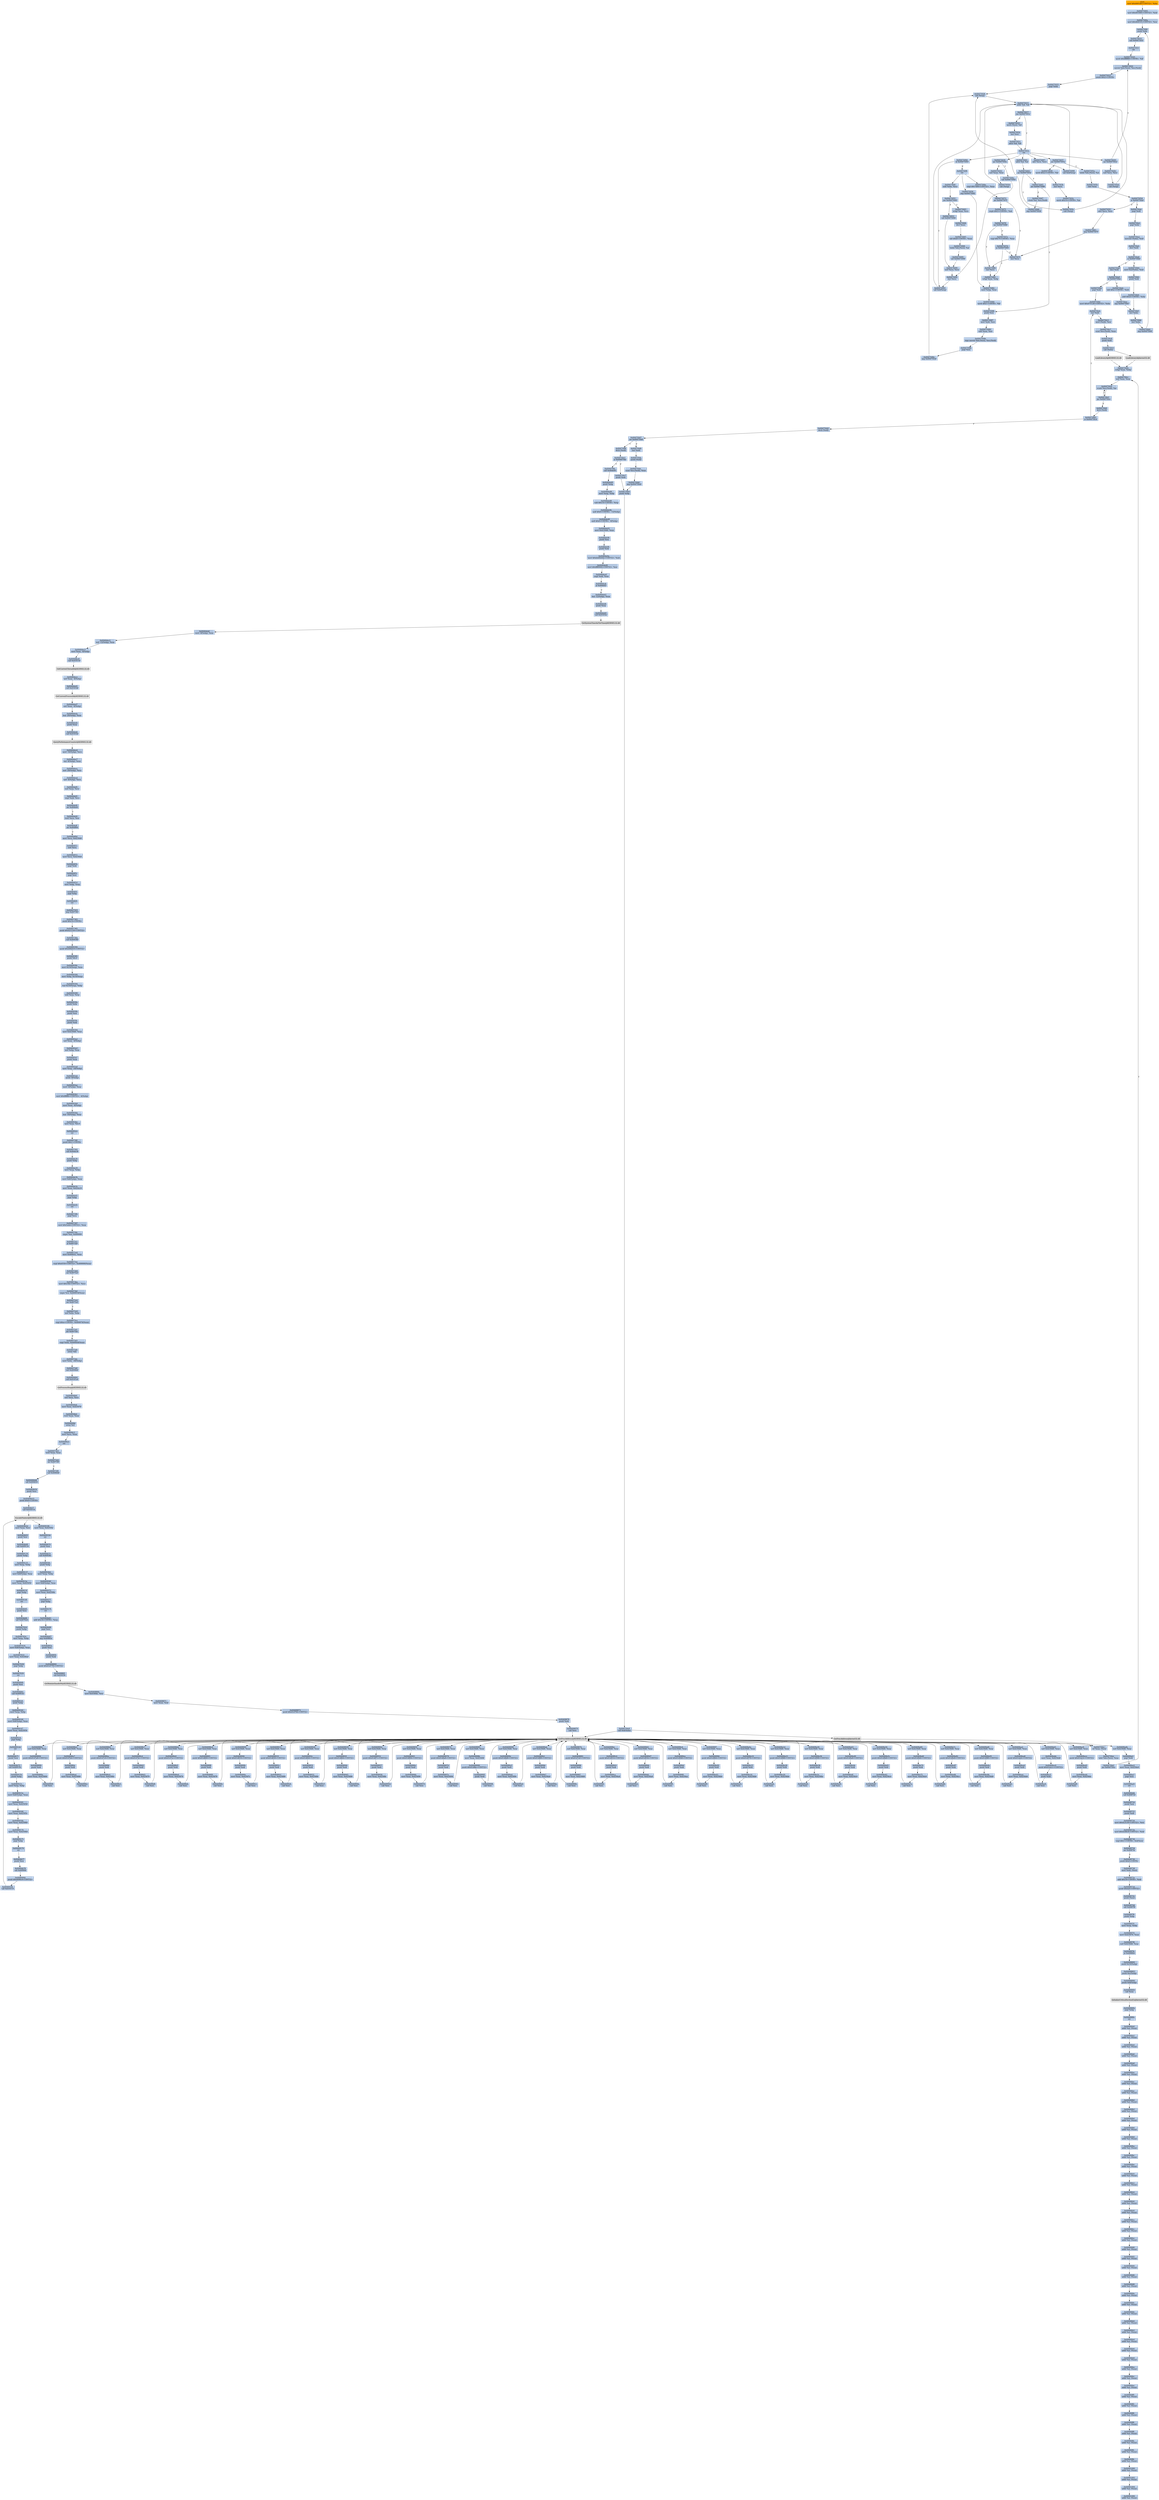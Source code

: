 digraph G {
node[shape=rectangle,style=filled,fillcolor=lightsteelblue,color=lightsteelblue]
bgcolor="transparent"
a0x00475000movl_0x4001d0UINT32_ebx[label="start\nmovl $0x4001d0<UINT32>, %ebx",fillcolor="orange",color="lightgrey"];
a0x00475005movl_0x401000UINT32_edi[label="0x00475005\nmovl $0x401000<UINT32>, %edi"];
a0x0047500amovl_0x464535UINT32_esi[label="0x0047500a\nmovl $0x464535<UINT32>, %esi"];
a0x0047500fpushl_ebx[label="0x0047500f\npushl %ebx"];
a0x00475010call_0x0047501f[label="0x00475010\ncall 0x0047501f"];
a0x0047501fcld_[label="0x0047501f\ncld "];
a0x00475020movb_0xffffff80UINT8_dl[label="0x00475020\nmovb $0xffffff80<UINT8>, %dl"];
a0x00475022movsb_ds_esi__es_edi_[label="0x00475022\nmovsb %ds:(%esi), %es:(%edi)"];
a0x00475023pushl_0x2UINT8[label="0x00475023\npushl $0x2<UINT8>"];
a0x00475025popl_ebx[label="0x00475025\npopl %ebx"];
a0x00475026call_esp_[label="0x00475026\ncall (%esp)"];
a0x00475015addb_dl_dl[label="0x00475015\naddb %dl, %dl"];
a0x00475017jne_0x0047501e[label="0x00475017\njne 0x0047501e"];
a0x00475019movb_esi__dl[label="0x00475019\nmovb (%esi), %dl"];
a0x0047501bincl_esi[label="0x0047501b\nincl %esi"];
a0x0047501cadcb_dl_dl[label="0x0047501c\nadcb %dl, %dl"];
a0x0047501eret[label="0x0047501e\nret"];
a0x00475029jae_0x00475022[label="0x00475029\njae 0x00475022"];
a0x0047502bxorl_ecx_ecx[label="0x0047502b\nxorl %ecx, %ecx"];
a0x0047502dcall_esp_[label="0x0047502d\ncall (%esp)"];
a0x00475030jae_0x0047504a[label="0x00475030\njae 0x0047504a"];
a0x00475032xorl_eax_eax[label="0x00475032\nxorl %eax, %eax"];
a0x00475034call_esp_[label="0x00475034\ncall (%esp)"];
a0x00475037jae_0x0047505a[label="0x00475037\njae 0x0047505a"];
a0x00475039movb_0x2UINT8_bl[label="0x00475039\nmovb $0x2<UINT8>, %bl"];
a0x0047503bincl_ecx[label="0x0047503b\nincl %ecx"];
a0x0047503cmovb_0x10UINT8_al[label="0x0047503c\nmovb $0x10<UINT8>, %al"];
a0x0047503ecall_esp_[label="0x0047503e\ncall (%esp)"];
a0x00475041adcb_al_al[label="0x00475041\nadcb %al, %al"];
a0x00475043jae_0x0047503e[label="0x00475043\njae 0x0047503e"];
a0x00475045jne_0x00475086[label="0x00475045\njne 0x00475086"];
a0x00475086pushl_esi[label="0x00475086\npushl %esi"];
a0x00475087movl_edi_esi[label="0x00475087\nmovl %edi, %esi"];
a0x00475089subl_eax_esi[label="0x00475089\nsubl %eax, %esi"];
a0x0047508brepz_movsb_ds_esi__es_edi_[label="0x0047508b\nrepz movsb %ds:(%esi), %es:(%edi)"];
a0x0047508dpopl_esi[label="0x0047508d\npopl %esi"];
a0x0047508ejmp_0x00475026[label="0x0047508e\njmp 0x00475026"];
a0x00475047stosb_al_es_edi_[label="0x00475047\nstosb %al, %es:(%edi)"];
a0x00475048jmp_0x00475026[label="0x00475048\njmp 0x00475026"];
a0x0047505alodsb_ds_esi__al[label="0x0047505a\nlodsb %ds:(%esi), %al"];
a0x0047505bshrl_eax[label="0x0047505b\nshrl %eax"];
a0x0047505dje_0x004750a0[label="0x0047505d\nje 0x004750a0"];
a0x0047505fadcl_ecx_ecx[label="0x0047505f\nadcl %ecx, %ecx"];
a0x00475061jmp_0x0047507f[label="0x00475061\njmp 0x0047507f"];
a0x0047507fincl_ecx[label="0x0047507f\nincl %ecx"];
a0x00475080incl_ecx[label="0x00475080\nincl %ecx"];
a0x00475081xchgl_eax_ebp[label="0x00475081\nxchgl %eax, %ebp"];
a0x00475082movl_ebp_eax[label="0x00475082\nmovl %ebp, %eax"];
a0x00475084movb_0x1UINT8_bl[label="0x00475084\nmovb $0x1<UINT8>, %bl"];
a0x0047504acall_0x00475092[label="0x0047504a\ncall 0x00475092"];
a0x00475092incl_ecx[label="0x00475092\nincl %ecx"];
a0x00475093call_0x4esp_[label="0x00475093\ncall 0x4(%esp)"];
a0x00475097adcl_ecx_ecx[label="0x00475097\nadcl %ecx, %ecx"];
a0x00475099call_0x4esp_[label="0x00475099\ncall 0x4(%esp)"];
a0x0047509djb_0x00475093[label="0x0047509d\njb 0x00475093"];
a0x0047509fret[label="0x0047509f\nret"];
a0x0047504fsubl_ebx_ecx[label="0x0047504f\nsubl %ebx, %ecx"];
a0x00475051jne_0x00475063[label="0x00475051\njne 0x00475063"];
a0x00475063xchgl_eax_ecx[label="0x00475063\nxchgl %eax, %ecx"];
a0x00475064decl_eax[label="0x00475064\ndecl %eax"];
a0x00475065shll_0x8UINT8_eax[label="0x00475065\nshll $0x8<UINT8>, %eax"];
a0x00475068lodsb_ds_esi__al[label="0x00475068\nlodsb %ds:(%esi), %al"];
a0x00475069call_0x00475090[label="0x00475069\ncall 0x00475090"];
a0x00475090xorl_ecx_ecx[label="0x00475090\nxorl %ecx, %ecx"];
a0x0047506ecmpl_0x7d00UINT32_eax[label="0x0047506e\ncmpl $0x7d00<UINT32>, %eax"];
a0x00475073jae_0x0047507f[label="0x00475073\njae 0x0047507f"];
a0x00475075cmpb_0x5UINT8_ah[label="0x00475075\ncmpb $0x5<UINT8>, %ah"];
a0x00475078jae_0x00475080[label="0x00475078\njae 0x00475080"];
a0x0047507acmpl_0x7fUINT8_eax[label="0x0047507a\ncmpl $0x7f<UINT8>, %eax"];
a0x0047507dja_0x00475081[label="0x0047507d\nja 0x00475081"];
a0x00475053call_0x00475090[label="0x00475053\ncall 0x00475090"];
a0x00475058jmp_0x00475082[label="0x00475058\njmp 0x00475082"];
a0x004750a0popl_edi[label="0x004750a0\npopl %edi"];
a0x004750a1popl_ebx[label="0x004750a1\npopl %ebx"];
a0x004750a2movzwl_ebx__edi[label="0x004750a2\nmovzwl (%ebx), %edi"];
a0x004750a5decl_edi[label="0x004750a5\ndecl %edi"];
a0x004750a6je_0x004750b0[label="0x004750a6\nje 0x004750b0"];
a0x004750a8decl_edi[label="0x004750a8\ndecl %edi"];
a0x004750a9je_0x004750be[label="0x004750a9\nje 0x004750be"];
a0x004750abshll_0xcUINT8_edi[label="0x004750ab\nshll $0xc<UINT8>, %edi"];
a0x004750aejmp_0x004750b7[label="0x004750ae\njmp 0x004750b7"];
a0x004750b7incl_ebx[label="0x004750b7\nincl %ebx"];
a0x004750b8incl_ebx[label="0x004750b8\nincl %ebx"];
a0x004750b9jmp_0x0047500f[label="0x004750b9\njmp 0x0047500f"];
a0x004750b0movl_0x2ebx__edi[label="0x004750b0\nmovl 0x2(%ebx), %edi"];
a0x004750b3pushl_edi[label="0x004750b3\npushl %edi"];
a0x004750b4addl_0x4UINT8_ebx[label="0x004750b4\naddl $0x4<UINT8>, %ebx"];
a0x004750bepopl_edi[label="0x004750be\npopl %edi"];
a0x004750bfmovl_0x475128UINT32_ebx[label="0x004750bf\nmovl $0x475128<UINT32>, %ebx"];
a0x004750c4incl_edi[label="0x004750c4\nincl %edi"];
a0x004750c5movl_edi__esi[label="0x004750c5\nmovl (%edi), %esi"];
a0x004750c7scasl_es_edi__eax[label="0x004750c7\nscasl %es:(%edi), %eax"];
a0x004750c8pushl_edi[label="0x004750c8\npushl %edi"];
a0x004750c9call_ebx_[label="0x004750c9\ncall (%ebx)"];
LoadLibraryA_kernel32_dll[label="LoadLibraryA@kernel32.dll",fillcolor="lightgrey",color="lightgrey"];
a0x004750cbxchgl_eax_ebp[label="0x004750cb\nxchgl %eax, %ebp"];
a0x004750ccxorl_eax_eax[label="0x004750cc\nxorl %eax, %eax"];
a0x004750cescasb_es_edi__al[label="0x004750ce\nscasb %es:(%edi), %al"];
a0x004750cfjne_0x004750ce[label="0x004750cf\njne 0x004750ce"];
a0x004750d1decb_edi_[label="0x004750d1\ndecb (%edi)"];
a0x004750d3je_0x004750c4[label="0x004750d3\nje 0x004750c4"];
a0x004750d5decb_edi_[label="0x004750d5\ndecb (%edi)"];
a0x004750d7jne_0x004750df[label="0x004750d7\njne 0x004750df"];
a0x004750d9incl_edi[label="0x004750d9\nincl %edi"];
a0x004750dapushl_edi_[label="0x004750da\npushl (%edi)"];
a0x004750dcscasl_es_edi__eax[label="0x004750dc\nscasl %es:(%edi), %eax"];
a0x004750ddjmp_0x004750e8[label="0x004750dd\njmp 0x004750e8"];
a0x004750e8pushl_ebp[label="0x004750e8\npushl %ebp"];
a0x004750e9call_0x4ebx_[label="0x004750e9\ncall 0x4(%ebx)"];
GetProcAddress_kernel32_dll[label="GetProcAddress@kernel32.dll",fillcolor="lightgrey",color="lightgrey"];
a0x004750ecorl_eax_esi_[label="0x004750ec\norl %eax, (%esi)"];
a0x004750eelodsl_ds_esi__eax[label="0x004750ee\nlodsl %ds:(%esi), %eax"];
a0x004750efjne_0x004750cc[label="0x004750ef\njne 0x004750cc"];
a0x004750dfdecb_edi_[label="0x004750df\ndecb (%edi)"];
a0x004750e1je_0x004074fe[label="0x004750e1\nje 0x004074fe"];
a0x004750e7pushl_edi[label="0x004750e7\npushl %edi"];
GetProcAddress_KERNEL32_dll[label="GetProcAddress@KERNEL32.dll",fillcolor="lightgrey",color="lightgrey"];
LoadLibraryA_KERNEL32_dll[label="LoadLibraryA@KERNEL32.dll",fillcolor="lightgrey",color="lightgrey"];
a0x004074fecall_0x40de85[label="0x004074fe\ncall 0x40de85"];
a0x0040de85pushl_ebp[label="0x0040de85\npushl %ebp"];
a0x0040de86movl_esp_ebp[label="0x0040de86\nmovl %esp, %ebp"];
a0x0040de88subl_0x14UINT8_esp[label="0x0040de88\nsubl $0x14<UINT8>, %esp"];
a0x0040de8bandl_0x0UINT8__12ebp_[label="0x0040de8b\nandl $0x0<UINT8>, -12(%ebp)"];
a0x0040de8fandl_0x0UINT8__8ebp_[label="0x0040de8f\nandl $0x0<UINT8>, -8(%ebp)"];
a0x0040de93movl_0x4230d0_eax[label="0x0040de93\nmovl 0x4230d0, %eax"];
a0x0040de98pushl_esi[label="0x0040de98\npushl %esi"];
a0x0040de99pushl_edi[label="0x0040de99\npushl %edi"];
a0x0040de9amovl_0xbb40e64eUINT32_edi[label="0x0040de9a\nmovl $0xbb40e64e<UINT32>, %edi"];
a0x0040de9fmovl_0xffff0000UINT32_esi[label="0x0040de9f\nmovl $0xffff0000<UINT32>, %esi"];
a0x0040dea4cmpl_edi_eax[label="0x0040dea4\ncmpl %edi, %eax"];
a0x0040dea6je_0x40deb5[label="0x0040dea6\nje 0x40deb5"];
a0x0040deb5leal__12ebp__eax[label="0x0040deb5\nleal -12(%ebp), %eax"];
a0x0040deb8pushl_eax[label="0x0040deb8\npushl %eax"];
a0x0040deb9call_0x4161bc[label="0x0040deb9\ncall 0x4161bc"];
GetSystemTimeAsFileTime_KERNEL32_dll[label="GetSystemTimeAsFileTime@KERNEL32.dll",fillcolor="lightgrey",color="lightgrey"];
a0x0040debfmovl__8ebp__eax[label="0x0040debf\nmovl -8(%ebp), %eax"];
a0x0040dec2xorl__12ebp__eax[label="0x0040dec2\nxorl -12(%ebp), %eax"];
a0x0040dec5movl_eax__4ebp_[label="0x0040dec5\nmovl %eax, -4(%ebp)"];
a0x0040dec8call_0x416150[label="0x0040dec8\ncall 0x416150"];
GetCurrentThreadId_KERNEL32_dll[label="GetCurrentThreadId@KERNEL32.dll",fillcolor="lightgrey",color="lightgrey"];
a0x0040decexorl_eax__4ebp_[label="0x0040dece\nxorl %eax, -4(%ebp)"];
a0x0040ded1call_0x4161b8[label="0x0040ded1\ncall 0x4161b8"];
GetCurrentProcessId_KERNEL32_dll[label="GetCurrentProcessId@KERNEL32.dll",fillcolor="lightgrey",color="lightgrey"];
a0x0040ded7xorl_eax__4ebp_[label="0x0040ded7\nxorl %eax, -4(%ebp)"];
a0x0040dedaleal__20ebp__eax[label="0x0040deda\nleal -20(%ebp), %eax"];
a0x0040deddpushl_eax[label="0x0040dedd\npushl %eax"];
a0x0040dedecall_0x4161b4[label="0x0040dede\ncall 0x4161b4"];
QueryPerformanceCounter_KERNEL32_dll[label="QueryPerformanceCounter@KERNEL32.dll",fillcolor="lightgrey",color="lightgrey"];
a0x0040dee4movl__16ebp__ecx[label="0x0040dee4\nmovl -16(%ebp), %ecx"];
a0x0040dee7leal__4ebp__eax[label="0x0040dee7\nleal -4(%ebp), %eax"];
a0x0040deeaxorl__20ebp__ecx[label="0x0040deea\nxorl -20(%ebp), %ecx"];
a0x0040deedxorl__4ebp__ecx[label="0x0040deed\nxorl -4(%ebp), %ecx"];
a0x0040def0xorl_eax_ecx[label="0x0040def0\nxorl %eax, %ecx"];
a0x0040def2cmpl_edi_ecx[label="0x0040def2\ncmpl %edi, %ecx"];
a0x0040def4jne_0x40defd[label="0x0040def4\njne 0x40defd"];
a0x0040defdtestl_ecx_esi[label="0x0040defd\ntestl %ecx, %esi"];
a0x0040deffjne_0x40df0d[label="0x0040deff\njne 0x40df0d"];
a0x0040df0dmovl_ecx_0x4230d0[label="0x0040df0d\nmovl %ecx, 0x4230d0"];
a0x0040df13notl_ecx[label="0x0040df13\nnotl %ecx"];
a0x0040df15movl_ecx_0x4230d4[label="0x0040df15\nmovl %ecx, 0x4230d4"];
a0x0040df1bpopl_edi[label="0x0040df1b\npopl %edi"];
a0x0040df1cpopl_esi[label="0x0040df1c\npopl %esi"];
a0x0040df1dmovl_ebp_esp[label="0x0040df1d\nmovl %ebp, %esp"];
a0x0040df1fpopl_ebp[label="0x0040df1f\npopl %ebp"];
a0x0040df20ret[label="0x0040df20\nret"];
a0x00407503jmp_0x407383[label="0x00407503\njmp 0x407383"];
a0x00407383pushl_0x14UINT8[label="0x00407383\npushl $0x14<UINT8>"];
a0x00407385pushl_0x421230UINT32[label="0x00407385\npushl $0x421230<UINT32>"];
a0x0040738acall_0x409380[label="0x0040738a\ncall 0x409380"];
a0x00409380pushl_0x406d10UINT32[label="0x00409380\npushl $0x406d10<UINT32>"];
a0x00409385pushl_fs_0[label="0x00409385\npushl %fs:0"];
a0x0040938cmovl_0x10esp__eax[label="0x0040938c\nmovl 0x10(%esp), %eax"];
a0x00409390movl_ebp_0x10esp_[label="0x00409390\nmovl %ebp, 0x10(%esp)"];
a0x00409394leal_0x10esp__ebp[label="0x00409394\nleal 0x10(%esp), %ebp"];
a0x00409398subl_eax_esp[label="0x00409398\nsubl %eax, %esp"];
a0x0040939apushl_ebx[label="0x0040939a\npushl %ebx"];
a0x0040939bpushl_esi[label="0x0040939b\npushl %esi"];
a0x0040939cpushl_edi[label="0x0040939c\npushl %edi"];
a0x0040939dmovl_0x4230d0_eax[label="0x0040939d\nmovl 0x4230d0, %eax"];
a0x004093a2xorl_eax__4ebp_[label="0x004093a2\nxorl %eax, -4(%ebp)"];
a0x004093a5xorl_ebp_eax[label="0x004093a5\nxorl %ebp, %eax"];
a0x004093a7pushl_eax[label="0x004093a7\npushl %eax"];
a0x004093a8movl_esp__24ebp_[label="0x004093a8\nmovl %esp, -24(%ebp)"];
a0x004093abpushl__8ebp_[label="0x004093ab\npushl -8(%ebp)"];
a0x004093aemovl__4ebp__eax[label="0x004093ae\nmovl -4(%ebp), %eax"];
a0x004093b1movl_0xfffffffeUINT32__4ebp_[label="0x004093b1\nmovl $0xfffffffe<UINT32>, -4(%ebp)"];
a0x004093b8movl_eax__8ebp_[label="0x004093b8\nmovl %eax, -8(%ebp)"];
a0x004093bbleal__16ebp__eax[label="0x004093bb\nleal -16(%ebp), %eax"];
a0x004093bemovl_eax_fs_0[label="0x004093be\nmovl %eax, %fs:0"];
a0x004093c4ret[label="0x004093c4\nret"];
a0x0040738fpushl_0x1UINT8[label="0x0040738f\npushl $0x1<UINT8>"];
a0x00407391call_0x40de38[label="0x00407391\ncall 0x40de38"];
a0x0040de38pushl_ebp[label="0x0040de38\npushl %ebp"];
a0x0040de39movl_esp_ebp[label="0x0040de39\nmovl %esp, %ebp"];
a0x0040de3bmovl_0x8ebp__eax[label="0x0040de3b\nmovl 0x8(%ebp), %eax"];
a0x0040de3emovl_eax_0x424a18[label="0x0040de3e\nmovl %eax, 0x424a18"];
a0x0040de43popl_ebp[label="0x0040de43\npopl %ebp"];
a0x0040de44ret[label="0x0040de44\nret"];
a0x00407396popl_ecx[label="0x00407396\npopl %ecx"];
a0x00407397movl_0x5a4dUINT32_eax[label="0x00407397\nmovl $0x5a4d<UINT32>, %eax"];
a0x0040739ccmpw_ax_0x400000[label="0x0040739c\ncmpw %ax, 0x400000"];
a0x004073a3je_0x4073a9[label="0x004073a3\nje 0x4073a9"];
a0x004073a9movl_0x40003c_eax[label="0x004073a9\nmovl 0x40003c, %eax"];
a0x004073aecmpl_0x4550UINT32_0x400000eax_[label="0x004073ae\ncmpl $0x4550<UINT32>, 0x400000(%eax)"];
a0x004073b8jne_0x4073a5[label="0x004073b8\njne 0x4073a5"];
a0x004073bamovl_0x10bUINT32_ecx[label="0x004073ba\nmovl $0x10b<UINT32>, %ecx"];
a0x004073bfcmpw_cx_0x400018eax_[label="0x004073bf\ncmpw %cx, 0x400018(%eax)"];
a0x004073c6jne_0x4073a5[label="0x004073c6\njne 0x4073a5"];
a0x004073c8xorl_ebx_ebx[label="0x004073c8\nxorl %ebx, %ebx"];
a0x004073cacmpl_0xeUINT8_0x400074eax_[label="0x004073ca\ncmpl $0xe<UINT8>, 0x400074(%eax)"];
a0x004073d1jbe_0x4073dc[label="0x004073d1\njbe 0x4073dc"];
a0x004073d3cmpl_ebx_0x4000e8eax_[label="0x004073d3\ncmpl %ebx, 0x4000e8(%eax)"];
a0x004073d9setne_bl[label="0x004073d9\nsetne %bl"];
a0x004073dcmovl_ebx__28ebp_[label="0x004073dc\nmovl %ebx, -28(%ebp)"];
a0x004073dfcall_0x4094b0[label="0x004073df\ncall 0x4094b0"];
a0x004094b0call_0x4161a0[label="0x004094b0\ncall 0x4161a0"];
GetProcessHeap_KERNEL32_dll[label="GetProcessHeap@KERNEL32.dll",fillcolor="lightgrey",color="lightgrey"];
a0x004094b6xorl_ecx_ecx[label="0x004094b6\nxorl %ecx, %ecx"];
a0x004094b8movl_eax_0x425078[label="0x004094b8\nmovl %eax, 0x425078"];
a0x004094bdtestl_eax_eax[label="0x004094bd\ntestl %eax, %eax"];
a0x004094bfsetne_cl[label="0x004094bf\nsetne %cl"];
a0x004094c2movl_ecx_eax[label="0x004094c2\nmovl %ecx, %eax"];
a0x004094c4ret[label="0x004094c4\nret"];
a0x004073e4testl_eax_eax[label="0x004073e4\ntestl %eax, %eax"];
a0x004073e6jne_0x4073f0[label="0x004073e6\njne 0x4073f0"];
a0x004073f0call_0x408446[label="0x004073f0\ncall 0x408446"];
a0x00408446call_0x404b54[label="0x00408446\ncall 0x404b54"];
a0x00404b54pushl_esi[label="0x00404b54\npushl %esi"];
a0x00404b55pushl_0x0UINT8[label="0x00404b55\npushl $0x0<UINT8>"];
a0x00404b57call_0x416114[label="0x00404b57\ncall 0x416114"];
EncodePointer_KERNEL32_dll[label="EncodePointer@KERNEL32.dll",fillcolor="lightgrey",color="lightgrey"];
a0x00404b5dmovl_eax_esi[label="0x00404b5d\nmovl %eax, %esi"];
a0x00404b5fpushl_esi[label="0x00404b5f\npushl %esi"];
a0x00404b60call_0x409134[label="0x00404b60\ncall 0x409134"];
a0x00409134pushl_ebp[label="0x00409134\npushl %ebp"];
a0x00409135movl_esp_ebp[label="0x00409135\nmovl %esp, %ebp"];
a0x00409137movl_0x8ebp__eax[label="0x00409137\nmovl 0x8(%ebp), %eax"];
a0x0040913amovl_eax_0x425050[label="0x0040913a\nmovl %eax, 0x425050"];
a0x0040913fpopl_ebp[label="0x0040913f\npopl %ebp"];
a0x00409140ret[label="0x00409140\nret"];
a0x00404b65pushl_esi[label="0x00404b65\npushl %esi"];
a0x00404b66call_0x40762d[label="0x00404b66\ncall 0x40762d"];
a0x0040762dpushl_ebp[label="0x0040762d\npushl %ebp"];
a0x0040762emovl_esp_ebp[label="0x0040762e\nmovl %esp, %ebp"];
a0x00407630movl_0x8ebp__eax[label="0x00407630\nmovl 0x8(%ebp), %eax"];
a0x00407633movl_eax_0x4248a0[label="0x00407633\nmovl %eax, 0x4248a0"];
a0x00407638popl_ebp[label="0x00407638\npopl %ebp"];
a0x00407639ret[label="0x00407639\nret"];
a0x00404b6bpushl_esi[label="0x00404b6b\npushl %esi"];
a0x00404b6ccall_0x409141[label="0x00404b6c\ncall 0x409141"];
a0x00409141pushl_ebp[label="0x00409141\npushl %ebp"];
a0x00409142movl_esp_ebp[label="0x00409142\nmovl %esp, %ebp"];
a0x00409144movl_0x8ebp__eax[label="0x00409144\nmovl 0x8(%ebp), %eax"];
a0x00409147movl_eax_0x425054[label="0x00409147\nmovl %eax, 0x425054"];
a0x0040914cpopl_ebp[label="0x0040914c\npopl %ebp"];
a0x0040914dret[label="0x0040914d\nret"];
a0x00404b71pushl_esi[label="0x00404b71\npushl %esi"];
a0x00404b72call_0x40915b[label="0x00404b72\ncall 0x40915b"];
a0x0040915bpushl_ebp[label="0x0040915b\npushl %ebp"];
a0x0040915cmovl_esp_ebp[label="0x0040915c\nmovl %esp, %ebp"];
a0x0040915emovl_0x8ebp__eax[label="0x0040915e\nmovl 0x8(%ebp), %eax"];
a0x00409161movl_eax_0x425058[label="0x00409161\nmovl %eax, 0x425058"];
a0x00409166movl_eax_0x42505c[label="0x00409166\nmovl %eax, 0x42505c"];
a0x0040916bmovl_eax_0x425060[label="0x0040916b\nmovl %eax, 0x425060"];
a0x00409170movl_eax_0x425064[label="0x00409170\nmovl %eax, 0x425064"];
a0x00409175popl_ebp[label="0x00409175\npopl %ebp"];
a0x00409176ret[label="0x00409176\nret"];
a0x00404b77pushl_esi[label="0x00404b77\npushl %esi"];
a0x00404b78call_0x4090fd[label="0x00404b78\ncall 0x4090fd"];
a0x004090fdpushl_0x4090c9UINT32[label="0x004090fd\npushl $0x4090c9<UINT32>"];
a0x00409102call_0x416114[label="0x00409102\ncall 0x416114"];
a0x00409108movl_eax_0x42504c[label="0x00409108\nmovl %eax, 0x42504c"];
a0x0040910dret[label="0x0040910d\nret"];
a0x00404b7dpushl_esi[label="0x00404b7d\npushl %esi"];
a0x00404b7ecall_0x40936c[label="0x00404b7e\ncall 0x40936c"];
a0x0040936cpushl_ebp[label="0x0040936c\npushl %ebp"];
a0x0040936dmovl_esp_ebp[label="0x0040936d\nmovl %esp, %ebp"];
a0x0040936fmovl_0x8ebp__eax[label="0x0040936f\nmovl 0x8(%ebp), %eax"];
a0x00409372movl_eax_0x42506c[label="0x00409372\nmovl %eax, 0x42506c"];
a0x00409377popl_ebp[label="0x00409377\npopl %ebp"];
a0x00409378ret[label="0x00409378\nret"];
a0x00404b83addl_0x18UINT8_esp[label="0x00404b83\naddl $0x18<UINT8>, %esp"];
a0x00404b86popl_esi[label="0x00404b86\npopl %esi"];
a0x00404b87jmp_0x40885e[label="0x00404b87\njmp 0x40885e"];
a0x0040885epushl_esi[label="0x0040885e\npushl %esi"];
a0x0040885fpushl_edi[label="0x0040885f\npushl %edi"];
a0x00408860pushl_0x41d778UINT32[label="0x00408860\npushl $0x41d778<UINT32>"];
a0x00408865call_0x41619c[label="0x00408865\ncall 0x41619c"];
GetModuleHandleW_KERNEL32_dll[label="GetModuleHandleW@KERNEL32.dll",fillcolor="lightgrey",color="lightgrey"];
a0x0040886bmovl_0x4160dc_esi[label="0x0040886b\nmovl 0x4160dc, %esi"];
a0x00408871movl_eax_edi[label="0x00408871\nmovl %eax, %edi"];
a0x00408873pushl_0x41d794UINT32[label="0x00408873\npushl $0x41d794<UINT32>"];
a0x00408878pushl_edi[label="0x00408878\npushl %edi"];
a0x00408879call_esi[label="0x00408879\ncall %esi"];
a0x0040887bxorl_0x4230d0_eax[label="0x0040887b\nxorl 0x4230d0, %eax"];
a0x00408881pushl_0x41d7a0UINT32[label="0x00408881\npushl $0x41d7a0<UINT32>"];
a0x00408886pushl_edi[label="0x00408886\npushl %edi"];
a0x00408887movl_eax_0x425660[label="0x00408887\nmovl %eax, 0x425660"];
a0x0040888ccall_esi[label="0x0040888c\ncall %esi"];
a0x0040888exorl_0x4230d0_eax[label="0x0040888e\nxorl 0x4230d0, %eax"];
a0x00408894pushl_0x41d7a8UINT32[label="0x00408894\npushl $0x41d7a8<UINT32>"];
a0x00408899pushl_edi[label="0x00408899\npushl %edi"];
a0x0040889amovl_eax_0x425664[label="0x0040889a\nmovl %eax, 0x425664"];
a0x0040889fcall_esi[label="0x0040889f\ncall %esi"];
a0x004088a1xorl_0x4230d0_eax[label="0x004088a1\nxorl 0x4230d0, %eax"];
a0x004088a7pushl_0x41d7b4UINT32[label="0x004088a7\npushl $0x41d7b4<UINT32>"];
a0x004088acpushl_edi[label="0x004088ac\npushl %edi"];
a0x004088admovl_eax_0x425668[label="0x004088ad\nmovl %eax, 0x425668"];
a0x004088b2call_esi[label="0x004088b2\ncall %esi"];
a0x004088b4xorl_0x4230d0_eax[label="0x004088b4\nxorl 0x4230d0, %eax"];
a0x004088bapushl_0x41d7c0UINT32[label="0x004088ba\npushl $0x41d7c0<UINT32>"];
a0x004088bfpushl_edi[label="0x004088bf\npushl %edi"];
a0x004088c0movl_eax_0x42566c[label="0x004088c0\nmovl %eax, 0x42566c"];
a0x004088c5call_esi[label="0x004088c5\ncall %esi"];
a0x004088c7xorl_0x4230d0_eax[label="0x004088c7\nxorl 0x4230d0, %eax"];
a0x004088cdpushl_0x41d7dcUINT32[label="0x004088cd\npushl $0x41d7dc<UINT32>"];
a0x004088d2pushl_edi[label="0x004088d2\npushl %edi"];
a0x004088d3movl_eax_0x425670[label="0x004088d3\nmovl %eax, 0x425670"];
a0x004088d8call_esi[label="0x004088d8\ncall %esi"];
a0x004088daxorl_0x4230d0_eax[label="0x004088da\nxorl 0x4230d0, %eax"];
a0x004088e0pushl_0x41d7ecUINT32[label="0x004088e0\npushl $0x41d7ec<UINT32>"];
a0x004088e5pushl_edi[label="0x004088e5\npushl %edi"];
a0x004088e6movl_eax_0x425674[label="0x004088e6\nmovl %eax, 0x425674"];
a0x004088ebcall_esi[label="0x004088eb\ncall %esi"];
a0x004088edxorl_0x4230d0_eax[label="0x004088ed\nxorl 0x4230d0, %eax"];
a0x004088f3pushl_0x41d800UINT32[label="0x004088f3\npushl $0x41d800<UINT32>"];
a0x004088f8pushl_edi[label="0x004088f8\npushl %edi"];
a0x004088f9movl_eax_0x425678[label="0x004088f9\nmovl %eax, 0x425678"];
a0x004088fecall_esi[label="0x004088fe\ncall %esi"];
a0x00408900xorl_0x4230d0_eax[label="0x00408900\nxorl 0x4230d0, %eax"];
a0x00408906pushl_0x41d818UINT32[label="0x00408906\npushl $0x41d818<UINT32>"];
a0x0040890bpushl_edi[label="0x0040890b\npushl %edi"];
a0x0040890cmovl_eax_0x42567c[label="0x0040890c\nmovl %eax, 0x42567c"];
a0x00408911call_esi[label="0x00408911\ncall %esi"];
a0x00408913xorl_0x4230d0_eax[label="0x00408913\nxorl 0x4230d0, %eax"];
a0x00408919pushl_0x41d830UINT32[label="0x00408919\npushl $0x41d830<UINT32>"];
a0x0040891epushl_edi[label="0x0040891e\npushl %edi"];
a0x0040891fmovl_eax_0x425680[label="0x0040891f\nmovl %eax, 0x425680"];
a0x00408924call_esi[label="0x00408924\ncall %esi"];
a0x00408926xorl_0x4230d0_eax[label="0x00408926\nxorl 0x4230d0, %eax"];
a0x0040892cpushl_0x41d844UINT32[label="0x0040892c\npushl $0x41d844<UINT32>"];
a0x00408931pushl_edi[label="0x00408931\npushl %edi"];
a0x00408932movl_eax_0x425684[label="0x00408932\nmovl %eax, 0x425684"];
a0x00408937call_esi[label="0x00408937\ncall %esi"];
a0x00408939xorl_0x4230d0_eax[label="0x00408939\nxorl 0x4230d0, %eax"];
a0x0040893fpushl_0x41d864UINT32[label="0x0040893f\npushl $0x41d864<UINT32>"];
a0x00408944pushl_edi[label="0x00408944\npushl %edi"];
a0x00408945movl_eax_0x425688[label="0x00408945\nmovl %eax, 0x425688"];
a0x0040894acall_esi[label="0x0040894a\ncall %esi"];
a0x0040894cxorl_0x4230d0_eax[label="0x0040894c\nxorl 0x4230d0, %eax"];
a0x00408952pushl_0x41d87cUINT32[label="0x00408952\npushl $0x41d87c<UINT32>"];
a0x00408957pushl_edi[label="0x00408957\npushl %edi"];
a0x00408958movl_eax_0x42568c[label="0x00408958\nmovl %eax, 0x42568c"];
a0x0040895dcall_esi[label="0x0040895d\ncall %esi"];
a0x0040895fxorl_0x4230d0_eax[label="0x0040895f\nxorl 0x4230d0, %eax"];
a0x00408965pushl_0x41d894UINT32[label="0x00408965\npushl $0x41d894<UINT32>"];
a0x0040896apushl_edi[label="0x0040896a\npushl %edi"];
a0x0040896bmovl_eax_0x425690[label="0x0040896b\nmovl %eax, 0x425690"];
a0x00408970call_esi[label="0x00408970\ncall %esi"];
a0x00408972xorl_0x4230d0_eax[label="0x00408972\nxorl 0x4230d0, %eax"];
a0x00408978pushl_0x41d8a8UINT32[label="0x00408978\npushl $0x41d8a8<UINT32>"];
a0x0040897dpushl_edi[label="0x0040897d\npushl %edi"];
a0x0040897emovl_eax_0x425694[label="0x0040897e\nmovl %eax, 0x425694"];
a0x00408983call_esi[label="0x00408983\ncall %esi"];
a0x00408985xorl_0x4230d0_eax[label="0x00408985\nxorl 0x4230d0, %eax"];
a0x0040898bmovl_eax_0x425698[label="0x0040898b\nmovl %eax, 0x425698"];
a0x00408990pushl_0x41d8bcUINT32[label="0x00408990\npushl $0x41d8bc<UINT32>"];
a0x00408995pushl_edi[label="0x00408995\npushl %edi"];
a0x00408996call_esi[label="0x00408996\ncall %esi"];
a0x00408998xorl_0x4230d0_eax[label="0x00408998\nxorl 0x4230d0, %eax"];
a0x0040899epushl_0x41d8d8UINT32[label="0x0040899e\npushl $0x41d8d8<UINT32>"];
a0x004089a3pushl_edi[label="0x004089a3\npushl %edi"];
a0x004089a4movl_eax_0x42569c[label="0x004089a4\nmovl %eax, 0x42569c"];
a0x004089a9call_esi[label="0x004089a9\ncall %esi"];
a0x004089abxorl_0x4230d0_eax[label="0x004089ab\nxorl 0x4230d0, %eax"];
a0x004089b1pushl_0x41d8f8UINT32[label="0x004089b1\npushl $0x41d8f8<UINT32>"];
a0x004089b6pushl_edi[label="0x004089b6\npushl %edi"];
a0x004089b7movl_eax_0x4256a0[label="0x004089b7\nmovl %eax, 0x4256a0"];
a0x004089bccall_esi[label="0x004089bc\ncall %esi"];
a0x004089bexorl_0x4230d0_eax[label="0x004089be\nxorl 0x4230d0, %eax"];
a0x004089c4pushl_0x41d914UINT32[label="0x004089c4\npushl $0x41d914<UINT32>"];
a0x004089c9pushl_edi[label="0x004089c9\npushl %edi"];
a0x004089camovl_eax_0x4256a4[label="0x004089ca\nmovl %eax, 0x4256a4"];
a0x004089cfcall_esi[label="0x004089cf\ncall %esi"];
a0x004089d1xorl_0x4230d0_eax[label="0x004089d1\nxorl 0x4230d0, %eax"];
a0x004089d7pushl_0x41d934UINT32[label="0x004089d7\npushl $0x41d934<UINT32>"];
a0x004089dcpushl_edi[label="0x004089dc\npushl %edi"];
a0x004089ddmovl_eax_0x4256a8[label="0x004089dd\nmovl %eax, 0x4256a8"];
a0x004089e2call_esi[label="0x004089e2\ncall %esi"];
a0x004089e4xorl_0x4230d0_eax[label="0x004089e4\nxorl 0x4230d0, %eax"];
a0x004089eapushl_0x41d948UINT32[label="0x004089ea\npushl $0x41d948<UINT32>"];
a0x004089efpushl_edi[label="0x004089ef\npushl %edi"];
a0x004089f0movl_eax_0x4256ac[label="0x004089f0\nmovl %eax, 0x4256ac"];
a0x004089f5call_esi[label="0x004089f5\ncall %esi"];
a0x004089f7xorl_0x4230d0_eax[label="0x004089f7\nxorl 0x4230d0, %eax"];
a0x004089fdpushl_0x41d964UINT32[label="0x004089fd\npushl $0x41d964<UINT32>"];
a0x00408a02pushl_edi[label="0x00408a02\npushl %edi"];
a0x00408a03movl_eax_0x4256b0[label="0x00408a03\nmovl %eax, 0x4256b0"];
a0x00408a08call_esi[label="0x00408a08\ncall %esi"];
a0x00408a0axorl_0x4230d0_eax[label="0x00408a0a\nxorl 0x4230d0, %eax"];
a0x00408a10pushl_0x41d978UINT32[label="0x00408a10\npushl $0x41d978<UINT32>"];
a0x00408a15pushl_edi[label="0x00408a15\npushl %edi"];
a0x00408a16movl_eax_0x4256b8[label="0x00408a16\nmovl %eax, 0x4256b8"];
a0x00408a1bcall_esi[label="0x00408a1b\ncall %esi"];
a0x00408a1dxorl_0x4230d0_eax[label="0x00408a1d\nxorl 0x4230d0, %eax"];
a0x00408a23pushl_0x41d988UINT32[label="0x00408a23\npushl $0x41d988<UINT32>"];
a0x00408a28pushl_edi[label="0x00408a28\npushl %edi"];
a0x00408a29movl_eax_0x4256b4[label="0x00408a29\nmovl %eax, 0x4256b4"];
a0x00408a2ecall_esi[label="0x00408a2e\ncall %esi"];
a0x00408a30xorl_0x4230d0_eax[label="0x00408a30\nxorl 0x4230d0, %eax"];
a0x00408a36pushl_0x41d998UINT32[label="0x00408a36\npushl $0x41d998<UINT32>"];
a0x00408a3bpushl_edi[label="0x00408a3b\npushl %edi"];
a0x00408a3cmovl_eax_0x4256bc[label="0x00408a3c\nmovl %eax, 0x4256bc"];
a0x00408a41call_esi[label="0x00408a41\ncall %esi"];
a0x00408a43xorl_0x4230d0_eax[label="0x00408a43\nxorl 0x4230d0, %eax"];
a0x00408a49pushl_0x41d9a8UINT32[label="0x00408a49\npushl $0x41d9a8<UINT32>"];
a0x00408a4epushl_edi[label="0x00408a4e\npushl %edi"];
a0x00408a4fmovl_eax_0x4256c0[label="0x00408a4f\nmovl %eax, 0x4256c0"];
a0x00408a54call_esi[label="0x00408a54\ncall %esi"];
a0x00408a56xorl_0x4230d0_eax[label="0x00408a56\nxorl 0x4230d0, %eax"];
a0x00408a5cpushl_0x41d9b8UINT32[label="0x00408a5c\npushl $0x41d9b8<UINT32>"];
a0x00408a61pushl_edi[label="0x00408a61\npushl %edi"];
a0x00408a62movl_eax_0x4256c4[label="0x00408a62\nmovl %eax, 0x4256c4"];
a0x00408a67call_esi[label="0x00408a67\ncall %esi"];
a0x00408a69xorl_0x4230d0_eax[label="0x00408a69\nxorl 0x4230d0, %eax"];
a0x00408a6fpushl_0x41d9d4UINT32[label="0x00408a6f\npushl $0x41d9d4<UINT32>"];
a0x00408a74pushl_edi[label="0x00408a74\npushl %edi"];
a0x00408a75movl_eax_0x4256c8[label="0x00408a75\nmovl %eax, 0x4256c8"];
a0x00408a7acall_esi[label="0x00408a7a\ncall %esi"];
a0x00408a7cxorl_0x4230d0_eax[label="0x00408a7c\nxorl 0x4230d0, %eax"];
a0x00408a82pushl_0x41d9e8UINT32[label="0x00408a82\npushl $0x41d9e8<UINT32>"];
a0x00408a87pushl_edi[label="0x00408a87\npushl %edi"];
a0x00408a88movl_eax_0x4256cc[label="0x00408a88\nmovl %eax, 0x4256cc"];
a0x00408a8dcall_esi[label="0x00408a8d\ncall %esi"];
a0x00408a8fxorl_0x4230d0_eax[label="0x00408a8f\nxorl 0x4230d0, %eax"];
a0x00408a95pushl_0x41d9f8UINT32[label="0x00408a95\npushl $0x41d9f8<UINT32>"];
a0x00408a9apushl_edi[label="0x00408a9a\npushl %edi"];
a0x00408a9bmovl_eax_0x4256d0[label="0x00408a9b\nmovl %eax, 0x4256d0"];
a0x00408aa0call_esi[label="0x00408aa0\ncall %esi"];
a0x00408aa2xorl_0x4230d0_eax[label="0x00408aa2\nxorl 0x4230d0, %eax"];
a0x00408aa8pushl_0x41da0cUINT32[label="0x00408aa8\npushl $0x41da0c<UINT32>"];
a0x00408aadpushl_edi[label="0x00408aad\npushl %edi"];
a0x00408aaemovl_eax_0x4256d4[label="0x00408aae\nmovl %eax, 0x4256d4"];
a0x00408ab3call_esi[label="0x00408ab3\ncall %esi"];
a0x00408ab5xorl_0x4230d0_eax[label="0x00408ab5\nxorl 0x4230d0, %eax"];
a0x00408abbmovl_eax_0x4256d8[label="0x00408abb\nmovl %eax, 0x4256d8"];
a0x00408ac0pushl_0x41da1cUINT32[label="0x00408ac0\npushl $0x41da1c<UINT32>"];
a0x00408ac5pushl_edi[label="0x00408ac5\npushl %edi"];
a0x00408ac6call_esi[label="0x00408ac6\ncall %esi"];
a0x00408ac8xorl_0x4230d0_eax[label="0x00408ac8\nxorl 0x4230d0, %eax"];
a0x00408acepushl_0x41da3cUINT32[label="0x00408ace\npushl $0x41da3c<UINT32>"];
a0x00408ad3pushl_edi[label="0x00408ad3\npushl %edi"];
a0x00408ad4movl_eax_0x4256dc[label="0x00408ad4\nmovl %eax, 0x4256dc"];
a0x00408ad9call_esi[label="0x00408ad9\ncall %esi"];
a0x00408adbxorl_0x4230d0_eax[label="0x00408adb\nxorl 0x4230d0, %eax"];
a0x00408ae1popl_edi[label="0x00408ae1\npopl %edi"];
a0x00408ae2movl_eax_0x4256e0[label="0x00408ae2\nmovl %eax, 0x4256e0"];
a0x00408ae7popl_esi[label="0x00408ae7\npopl %esi"];
a0x00408ae8ret[label="0x00408ae8\nret"];
a0x0040844bcall_0x408724[label="0x0040844b\ncall 0x408724"];
a0x00408724pushl_esi[label="0x00408724\npushl %esi"];
a0x00408725pushl_edi[label="0x00408725\npushl %edi"];
a0x00408726movl_0x423c30UINT32_esi[label="0x00408726\nmovl $0x423c30<UINT32>, %esi"];
a0x0040872bmovl_0x4248c8UINT32_edi[label="0x0040872b\nmovl $0x4248c8<UINT32>, %edi"];
a0x00408730cmpl_0x1UINT8_0x4esi_[label="0x00408730\ncmpl $0x1<UINT8>, 0x4(%esi)"];
a0x00408734jne_0x40874c[label="0x00408734\njne 0x40874c"];
a0x00408736pushl_0x0UINT8[label="0x00408736\npushl $0x0<UINT8>"];
a0x00408738movl_edi_esi_[label="0x00408738\nmovl %edi, (%esi)"];
a0x0040873aaddl_0x18UINT8_edi[label="0x0040873a\naddl $0x18<UINT8>, %edi"];
a0x0040873dpushl_0xfa0UINT32[label="0x0040873d\npushl $0xfa0<UINT32>"];
a0x00408742pushl_esi_[label="0x00408742\npushl (%esi)"];
a0x00408744call_0x4087f0[label="0x00408744\ncall 0x4087f0"];
a0x004087f0pushl_ebp[label="0x004087f0\npushl %ebp"];
a0x004087f1movl_esp_ebp[label="0x004087f1\nmovl %esp, %ebp"];
a0x004087f3movl_0x425670_eax[label="0x004087f3\nmovl 0x425670, %eax"];
a0x004087f8xorl_0x4230d0_eax[label="0x004087f8\nxorl 0x4230d0, %eax"];
a0x004087feje_0x40880d[label="0x004087fe\nje 0x40880d"];
a0x00408800pushl_0x10ebp_[label="0x00408800\npushl 0x10(%ebp)"];
a0x00408803pushl_0xcebp_[label="0x00408803\npushl 0xc(%ebp)"];
a0x00408806pushl_0x8ebp_[label="0x00408806\npushl 0x8(%ebp)"];
a0x00408809call_eax[label="0x00408809\ncall %eax"];
InitializeCriticalSectionEx_kernel32_dll[label="InitializeCriticalSectionEx@kernel32.dll",fillcolor="lightgrey",color="lightgrey"];
a0x0040880bpopl_ebp[label="0x0040880b\npopl %ebp"];
a0x0040880cret[label="0x0040880c\nret"];
a0x00000fa0addb_al_eax_[label="0x00000fa0\naddb %al, (%eax)"];
a0x00000fa2addb_al_eax_[label="0x00000fa2\naddb %al, (%eax)"];
a0x00000fa4addb_al_eax_[label="0x00000fa4\naddb %al, (%eax)"];
a0x00000fa6addb_al_eax_[label="0x00000fa6\naddb %al, (%eax)"];
a0x00000fa8addb_al_eax_[label="0x00000fa8\naddb %al, (%eax)"];
a0x00000faaaddb_al_eax_[label="0x00000faa\naddb %al, (%eax)"];
a0x00000facaddb_al_eax_[label="0x00000fac\naddb %al, (%eax)"];
a0x00000faeaddb_al_eax_[label="0x00000fae\naddb %al, (%eax)"];
a0x00000fb0addb_al_eax_[label="0x00000fb0\naddb %al, (%eax)"];
a0x00000fb2addb_al_eax_[label="0x00000fb2\naddb %al, (%eax)"];
a0x00000fb4addb_al_eax_[label="0x00000fb4\naddb %al, (%eax)"];
a0x00000fb6addb_al_eax_[label="0x00000fb6\naddb %al, (%eax)"];
a0x00000fb8addb_al_eax_[label="0x00000fb8\naddb %al, (%eax)"];
a0x00000fbaaddb_al_eax_[label="0x00000fba\naddb %al, (%eax)"];
a0x00000fbcaddb_al_eax_[label="0x00000fbc\naddb %al, (%eax)"];
a0x00000fbeaddb_al_eax_[label="0x00000fbe\naddb %al, (%eax)"];
a0x00000fc0addb_al_eax_[label="0x00000fc0\naddb %al, (%eax)"];
a0x00000fc2addb_al_eax_[label="0x00000fc2\naddb %al, (%eax)"];
a0x00000fc4addb_al_eax_[label="0x00000fc4\naddb %al, (%eax)"];
a0x00000fc6addb_al_eax_[label="0x00000fc6\naddb %al, (%eax)"];
a0x00000fc8addb_al_eax_[label="0x00000fc8\naddb %al, (%eax)"];
a0x00000fcaaddb_al_eax_[label="0x00000fca\naddb %al, (%eax)"];
a0x00000fccaddb_al_eax_[label="0x00000fcc\naddb %al, (%eax)"];
a0x00000fceaddb_al_eax_[label="0x00000fce\naddb %al, (%eax)"];
a0x00000fd0addb_al_eax_[label="0x00000fd0\naddb %al, (%eax)"];
a0x00000fd2addb_al_eax_[label="0x00000fd2\naddb %al, (%eax)"];
a0x00000fd4addb_al_eax_[label="0x00000fd4\naddb %al, (%eax)"];
a0x00000fd6addb_al_eax_[label="0x00000fd6\naddb %al, (%eax)"];
a0x00000fd8addb_al_eax_[label="0x00000fd8\naddb %al, (%eax)"];
a0x00000fdaaddb_al_eax_[label="0x00000fda\naddb %al, (%eax)"];
a0x00000fdcaddb_al_eax_[label="0x00000fdc\naddb %al, (%eax)"];
a0x00000fdeaddb_al_eax_[label="0x00000fde\naddb %al, (%eax)"];
a0x00000fe0addb_al_eax_[label="0x00000fe0\naddb %al, (%eax)"];
a0x00000fe2addb_al_eax_[label="0x00000fe2\naddb %al, (%eax)"];
a0x00000fe4addb_al_eax_[label="0x00000fe4\naddb %al, (%eax)"];
a0x00000fe6addb_al_eax_[label="0x00000fe6\naddb %al, (%eax)"];
a0x00000fe8addb_al_eax_[label="0x00000fe8\naddb %al, (%eax)"];
a0x00000feaaddb_al_eax_[label="0x00000fea\naddb %al, (%eax)"];
a0x00000fecaddb_al_eax_[label="0x00000fec\naddb %al, (%eax)"];
a0x00000feeaddb_al_eax_[label="0x00000fee\naddb %al, (%eax)"];
a0x00000ff0addb_al_eax_[label="0x00000ff0\naddb %al, (%eax)"];
a0x00000ff2addb_al_eax_[label="0x00000ff2\naddb %al, (%eax)"];
a0x00000ff4addb_al_eax_[label="0x00000ff4\naddb %al, (%eax)"];
a0x00000ff6addb_al_eax_[label="0x00000ff6\naddb %al, (%eax)"];
a0x00000ff8addb_al_eax_[label="0x00000ff8\naddb %al, (%eax)"];
a0x00000ffaaddb_al_eax_[label="0x00000ffa\naddb %al, (%eax)"];
a0x00000ffcaddb_al_eax_[label="0x00000ffc\naddb %al, (%eax)"];
a0x00000ffeaddb_al_eax_[label="0x00000ffe\naddb %al, (%eax)"];
a0x00001000addb_al_eax_[label="0x00001000\naddb %al, (%eax)"];
a0x00001002addb_al_eax_[label="0x00001002\naddb %al, (%eax)"];
a0x00001004addb_al_eax_[label="0x00001004\naddb %al, (%eax)"];
a0x00001006addb_al_eax_[label="0x00001006\naddb %al, (%eax)"];
a0x00475000movl_0x4001d0UINT32_ebx -> a0x00475005movl_0x401000UINT32_edi [color="#000000"];
a0x00475005movl_0x401000UINT32_edi -> a0x0047500amovl_0x464535UINT32_esi [color="#000000"];
a0x0047500amovl_0x464535UINT32_esi -> a0x0047500fpushl_ebx [color="#000000"];
a0x0047500fpushl_ebx -> a0x00475010call_0x0047501f [color="#000000"];
a0x00475010call_0x0047501f -> a0x0047501fcld_ [color="#000000"];
a0x0047501fcld_ -> a0x00475020movb_0xffffff80UINT8_dl [color="#000000"];
a0x00475020movb_0xffffff80UINT8_dl -> a0x00475022movsb_ds_esi__es_edi_ [color="#000000"];
a0x00475022movsb_ds_esi__es_edi_ -> a0x00475023pushl_0x2UINT8 [color="#000000"];
a0x00475023pushl_0x2UINT8 -> a0x00475025popl_ebx [color="#000000"];
a0x00475025popl_ebx -> a0x00475026call_esp_ [color="#000000"];
a0x00475026call_esp_ -> a0x00475015addb_dl_dl [color="#000000"];
a0x00475015addb_dl_dl -> a0x00475017jne_0x0047501e [color="#000000"];
a0x00475017jne_0x0047501e -> a0x00475019movb_esi__dl [color="#000000",label="F"];
a0x00475019movb_esi__dl -> a0x0047501bincl_esi [color="#000000"];
a0x0047501bincl_esi -> a0x0047501cadcb_dl_dl [color="#000000"];
a0x0047501cadcb_dl_dl -> a0x0047501eret [color="#000000"];
a0x0047501eret -> a0x00475029jae_0x00475022 [color="#000000"];
a0x00475029jae_0x00475022 -> a0x00475022movsb_ds_esi__es_edi_ [color="#000000",label="T"];
a0x00475017jne_0x0047501e -> a0x0047501eret [color="#000000",label="T"];
a0x00475029jae_0x00475022 -> a0x0047502bxorl_ecx_ecx [color="#000000",label="F"];
a0x0047502bxorl_ecx_ecx -> a0x0047502dcall_esp_ [color="#000000"];
a0x0047502dcall_esp_ -> a0x00475015addb_dl_dl [color="#000000"];
a0x0047501eret -> a0x00475030jae_0x0047504a [color="#000000"];
a0x00475030jae_0x0047504a -> a0x00475032xorl_eax_eax [color="#000000",label="F"];
a0x00475032xorl_eax_eax -> a0x00475034call_esp_ [color="#000000"];
a0x00475034call_esp_ -> a0x00475015addb_dl_dl [color="#000000"];
a0x0047501eret -> a0x00475037jae_0x0047505a [color="#000000"];
a0x00475037jae_0x0047505a -> a0x00475039movb_0x2UINT8_bl [color="#000000",label="F"];
a0x00475039movb_0x2UINT8_bl -> a0x0047503bincl_ecx [color="#000000"];
a0x0047503bincl_ecx -> a0x0047503cmovb_0x10UINT8_al [color="#000000"];
a0x0047503cmovb_0x10UINT8_al -> a0x0047503ecall_esp_ [color="#000000"];
a0x0047503ecall_esp_ -> a0x00475015addb_dl_dl [color="#000000"];
a0x0047501eret -> a0x00475041adcb_al_al [color="#000000"];
a0x00475041adcb_al_al -> a0x00475043jae_0x0047503e [color="#000000"];
a0x00475043jae_0x0047503e -> a0x0047503ecall_esp_ [color="#000000",label="T"];
a0x00475043jae_0x0047503e -> a0x00475045jne_0x00475086 [color="#000000",label="F"];
a0x00475045jne_0x00475086 -> a0x00475086pushl_esi [color="#000000",label="T"];
a0x00475086pushl_esi -> a0x00475087movl_edi_esi [color="#000000"];
a0x00475087movl_edi_esi -> a0x00475089subl_eax_esi [color="#000000"];
a0x00475089subl_eax_esi -> a0x0047508brepz_movsb_ds_esi__es_edi_ [color="#000000"];
a0x0047508brepz_movsb_ds_esi__es_edi_ -> a0x0047508dpopl_esi [color="#000000"];
a0x0047508dpopl_esi -> a0x0047508ejmp_0x00475026 [color="#000000"];
a0x0047508ejmp_0x00475026 -> a0x00475026call_esp_ [color="#000000"];
a0x00475045jne_0x00475086 -> a0x00475047stosb_al_es_edi_ [color="#000000",label="F"];
a0x00475047stosb_al_es_edi_ -> a0x00475048jmp_0x00475026 [color="#000000"];
a0x00475048jmp_0x00475026 -> a0x00475026call_esp_ [color="#000000"];
a0x00475037jae_0x0047505a -> a0x0047505alodsb_ds_esi__al [color="#000000",label="T"];
a0x0047505alodsb_ds_esi__al -> a0x0047505bshrl_eax [color="#000000"];
a0x0047505bshrl_eax -> a0x0047505dje_0x004750a0 [color="#000000"];
a0x0047505dje_0x004750a0 -> a0x0047505fadcl_ecx_ecx [color="#000000",label="F"];
a0x0047505fadcl_ecx_ecx -> a0x00475061jmp_0x0047507f [color="#000000"];
a0x00475061jmp_0x0047507f -> a0x0047507fincl_ecx [color="#000000"];
a0x0047507fincl_ecx -> a0x00475080incl_ecx [color="#000000"];
a0x00475080incl_ecx -> a0x00475081xchgl_eax_ebp [color="#000000"];
a0x00475081xchgl_eax_ebp -> a0x00475082movl_ebp_eax [color="#000000"];
a0x00475082movl_ebp_eax -> a0x00475084movb_0x1UINT8_bl [color="#000000"];
a0x00475084movb_0x1UINT8_bl -> a0x00475086pushl_esi [color="#000000"];
a0x00475030jae_0x0047504a -> a0x0047504acall_0x00475092 [color="#000000",label="T"];
a0x0047504acall_0x00475092 -> a0x00475092incl_ecx [color="#000000"];
a0x00475092incl_ecx -> a0x00475093call_0x4esp_ [color="#000000"];
a0x00475093call_0x4esp_ -> a0x00475015addb_dl_dl [color="#000000"];
a0x0047501eret -> a0x00475097adcl_ecx_ecx [color="#000000"];
a0x00475097adcl_ecx_ecx -> a0x00475099call_0x4esp_ [color="#000000"];
a0x00475099call_0x4esp_ -> a0x00475015addb_dl_dl [color="#000000"];
a0x0047501eret -> a0x0047509djb_0x00475093 [color="#000000"];
a0x0047509djb_0x00475093 -> a0x0047509fret [color="#000000",label="F"];
a0x0047509fret -> a0x0047504fsubl_ebx_ecx [color="#000000"];
a0x0047504fsubl_ebx_ecx -> a0x00475051jne_0x00475063 [color="#000000"];
a0x00475051jne_0x00475063 -> a0x00475063xchgl_eax_ecx [color="#000000",label="T"];
a0x00475063xchgl_eax_ecx -> a0x00475064decl_eax [color="#000000"];
a0x00475064decl_eax -> a0x00475065shll_0x8UINT8_eax [color="#000000"];
a0x00475065shll_0x8UINT8_eax -> a0x00475068lodsb_ds_esi__al [color="#000000"];
a0x00475068lodsb_ds_esi__al -> a0x00475069call_0x00475090 [color="#000000"];
a0x00475069call_0x00475090 -> a0x00475090xorl_ecx_ecx [color="#000000"];
a0x00475090xorl_ecx_ecx -> a0x00475092incl_ecx [color="#000000"];
a0x0047509djb_0x00475093 -> a0x00475093call_0x4esp_ [color="#000000",label="T"];
a0x0047509fret -> a0x0047506ecmpl_0x7d00UINT32_eax [color="#000000"];
a0x0047506ecmpl_0x7d00UINT32_eax -> a0x00475073jae_0x0047507f [color="#000000"];
a0x00475073jae_0x0047507f -> a0x00475075cmpb_0x5UINT8_ah [color="#000000",label="F"];
a0x00475075cmpb_0x5UINT8_ah -> a0x00475078jae_0x00475080 [color="#000000"];
a0x00475078jae_0x00475080 -> a0x0047507acmpl_0x7fUINT8_eax [color="#000000",label="F"];
a0x0047507acmpl_0x7fUINT8_eax -> a0x0047507dja_0x00475081 [color="#000000"];
a0x0047507dja_0x00475081 -> a0x0047507fincl_ecx [color="#000000",label="F"];
a0x00475051jne_0x00475063 -> a0x00475053call_0x00475090 [color="#000000",label="F"];
a0x00475053call_0x00475090 -> a0x00475090xorl_ecx_ecx [color="#000000"];
a0x0047509fret -> a0x00475058jmp_0x00475082 [color="#000000"];
a0x00475058jmp_0x00475082 -> a0x00475082movl_ebp_eax [color="#000000"];
a0x0047507dja_0x00475081 -> a0x00475081xchgl_eax_ebp [color="#000000",label="T"];
a0x00475078jae_0x00475080 -> a0x00475080incl_ecx [color="#000000",label="T"];
a0x00475073jae_0x0047507f -> a0x0047507fincl_ecx [color="#000000",label="T"];
a0x0047505dje_0x004750a0 -> a0x004750a0popl_edi [color="#000000",label="T"];
a0x004750a0popl_edi -> a0x004750a1popl_ebx [color="#000000"];
a0x004750a1popl_ebx -> a0x004750a2movzwl_ebx__edi [color="#000000"];
a0x004750a2movzwl_ebx__edi -> a0x004750a5decl_edi [color="#000000"];
a0x004750a5decl_edi -> a0x004750a6je_0x004750b0 [color="#000000"];
a0x004750a6je_0x004750b0 -> a0x004750a8decl_edi [color="#000000",label="F"];
a0x004750a8decl_edi -> a0x004750a9je_0x004750be [color="#000000"];
a0x004750a9je_0x004750be -> a0x004750abshll_0xcUINT8_edi [color="#000000",label="F"];
a0x004750abshll_0xcUINT8_edi -> a0x004750aejmp_0x004750b7 [color="#000000"];
a0x004750aejmp_0x004750b7 -> a0x004750b7incl_ebx [color="#000000"];
a0x004750b7incl_ebx -> a0x004750b8incl_ebx [color="#000000"];
a0x004750b8incl_ebx -> a0x004750b9jmp_0x0047500f [color="#000000"];
a0x004750b9jmp_0x0047500f -> a0x0047500fpushl_ebx [color="#000000"];
a0x004750a6je_0x004750b0 -> a0x004750b0movl_0x2ebx__edi [color="#000000",label="T"];
a0x004750b0movl_0x2ebx__edi -> a0x004750b3pushl_edi [color="#000000"];
a0x004750b3pushl_edi -> a0x004750b4addl_0x4UINT8_ebx [color="#000000"];
a0x004750b4addl_0x4UINT8_ebx -> a0x004750b7incl_ebx [color="#000000"];
a0x004750a9je_0x004750be -> a0x004750bepopl_edi [color="#000000",label="T"];
a0x004750bepopl_edi -> a0x004750bfmovl_0x475128UINT32_ebx [color="#000000"];
a0x004750bfmovl_0x475128UINT32_ebx -> a0x004750c4incl_edi [color="#000000"];
a0x004750c4incl_edi -> a0x004750c5movl_edi__esi [color="#000000"];
a0x004750c5movl_edi__esi -> a0x004750c7scasl_es_edi__eax [color="#000000"];
a0x004750c7scasl_es_edi__eax -> a0x004750c8pushl_edi [color="#000000"];
a0x004750c8pushl_edi -> a0x004750c9call_ebx_ [color="#000000"];
a0x004750c9call_ebx_ -> LoadLibraryA_kernel32_dll [color="#000000"];
LoadLibraryA_kernel32_dll -> a0x004750cbxchgl_eax_ebp [color="#000000"];
a0x004750cbxchgl_eax_ebp -> a0x004750ccxorl_eax_eax [color="#000000"];
a0x004750ccxorl_eax_eax -> a0x004750cescasb_es_edi__al [color="#000000"];
a0x004750cescasb_es_edi__al -> a0x004750cfjne_0x004750ce [color="#000000"];
a0x004750cfjne_0x004750ce -> a0x004750cescasb_es_edi__al [color="#000000",label="T"];
a0x004750cfjne_0x004750ce -> a0x004750d1decb_edi_ [color="#000000",label="F"];
a0x004750d1decb_edi_ -> a0x004750d3je_0x004750c4 [color="#000000"];
a0x004750d3je_0x004750c4 -> a0x004750d5decb_edi_ [color="#000000",label="F"];
a0x004750d5decb_edi_ -> a0x004750d7jne_0x004750df [color="#000000"];
a0x004750d7jne_0x004750df -> a0x004750d9incl_edi [color="#000000",label="F"];
a0x004750d9incl_edi -> a0x004750dapushl_edi_ [color="#000000"];
a0x004750dapushl_edi_ -> a0x004750dcscasl_es_edi__eax [color="#000000"];
a0x004750dcscasl_es_edi__eax -> a0x004750ddjmp_0x004750e8 [color="#000000"];
a0x004750ddjmp_0x004750e8 -> a0x004750e8pushl_ebp [color="#000000"];
a0x004750e8pushl_ebp -> a0x004750e9call_0x4ebx_ [color="#000000"];
a0x004750e9call_0x4ebx_ -> GetProcAddress_kernel32_dll [color="#000000"];
GetProcAddress_kernel32_dll -> a0x004750ecorl_eax_esi_ [color="#000000"];
a0x004750ecorl_eax_esi_ -> a0x004750eelodsl_ds_esi__eax [color="#000000"];
a0x004750eelodsl_ds_esi__eax -> a0x004750efjne_0x004750cc [color="#000000"];
a0x004750efjne_0x004750cc -> a0x004750ccxorl_eax_eax [color="#000000",label="T"];
a0x004750d3je_0x004750c4 -> a0x004750c4incl_edi [color="#000000",label="T"];
a0x004750d7jne_0x004750df -> a0x004750dfdecb_edi_ [color="#000000",label="T"];
a0x004750dfdecb_edi_ -> a0x004750e1je_0x004074fe [color="#000000"];
a0x004750e1je_0x004074fe -> a0x004750e7pushl_edi [color="#000000",label="F"];
a0x004750e7pushl_edi -> a0x004750e8pushl_ebp [color="#000000"];
a0x004750e9call_0x4ebx_ -> GetProcAddress_KERNEL32_dll [color="#000000"];
GetProcAddress_KERNEL32_dll -> a0x004750ecorl_eax_esi_ [color="#000000"];
a0x004750c9call_ebx_ -> LoadLibraryA_KERNEL32_dll [color="#000000"];
LoadLibraryA_KERNEL32_dll -> a0x004750cbxchgl_eax_ebp [color="#000000"];
a0x004750e1je_0x004074fe -> a0x004074fecall_0x40de85 [color="#000000",label="T"];
a0x004074fecall_0x40de85 -> a0x0040de85pushl_ebp [color="#000000"];
a0x0040de85pushl_ebp -> a0x0040de86movl_esp_ebp [color="#000000"];
a0x0040de86movl_esp_ebp -> a0x0040de88subl_0x14UINT8_esp [color="#000000"];
a0x0040de88subl_0x14UINT8_esp -> a0x0040de8bandl_0x0UINT8__12ebp_ [color="#000000"];
a0x0040de8bandl_0x0UINT8__12ebp_ -> a0x0040de8fandl_0x0UINT8__8ebp_ [color="#000000"];
a0x0040de8fandl_0x0UINT8__8ebp_ -> a0x0040de93movl_0x4230d0_eax [color="#000000"];
a0x0040de93movl_0x4230d0_eax -> a0x0040de98pushl_esi [color="#000000"];
a0x0040de98pushl_esi -> a0x0040de99pushl_edi [color="#000000"];
a0x0040de99pushl_edi -> a0x0040de9amovl_0xbb40e64eUINT32_edi [color="#000000"];
a0x0040de9amovl_0xbb40e64eUINT32_edi -> a0x0040de9fmovl_0xffff0000UINT32_esi [color="#000000"];
a0x0040de9fmovl_0xffff0000UINT32_esi -> a0x0040dea4cmpl_edi_eax [color="#000000"];
a0x0040dea4cmpl_edi_eax -> a0x0040dea6je_0x40deb5 [color="#000000"];
a0x0040dea6je_0x40deb5 -> a0x0040deb5leal__12ebp__eax [color="#000000",label="T"];
a0x0040deb5leal__12ebp__eax -> a0x0040deb8pushl_eax [color="#000000"];
a0x0040deb8pushl_eax -> a0x0040deb9call_0x4161bc [color="#000000"];
a0x0040deb9call_0x4161bc -> GetSystemTimeAsFileTime_KERNEL32_dll [color="#000000"];
GetSystemTimeAsFileTime_KERNEL32_dll -> a0x0040debfmovl__8ebp__eax [color="#000000"];
a0x0040debfmovl__8ebp__eax -> a0x0040dec2xorl__12ebp__eax [color="#000000"];
a0x0040dec2xorl__12ebp__eax -> a0x0040dec5movl_eax__4ebp_ [color="#000000"];
a0x0040dec5movl_eax__4ebp_ -> a0x0040dec8call_0x416150 [color="#000000"];
a0x0040dec8call_0x416150 -> GetCurrentThreadId_KERNEL32_dll [color="#000000"];
GetCurrentThreadId_KERNEL32_dll -> a0x0040decexorl_eax__4ebp_ [color="#000000"];
a0x0040decexorl_eax__4ebp_ -> a0x0040ded1call_0x4161b8 [color="#000000"];
a0x0040ded1call_0x4161b8 -> GetCurrentProcessId_KERNEL32_dll [color="#000000"];
GetCurrentProcessId_KERNEL32_dll -> a0x0040ded7xorl_eax__4ebp_ [color="#000000"];
a0x0040ded7xorl_eax__4ebp_ -> a0x0040dedaleal__20ebp__eax [color="#000000"];
a0x0040dedaleal__20ebp__eax -> a0x0040deddpushl_eax [color="#000000"];
a0x0040deddpushl_eax -> a0x0040dedecall_0x4161b4 [color="#000000"];
a0x0040dedecall_0x4161b4 -> QueryPerformanceCounter_KERNEL32_dll [color="#000000"];
QueryPerformanceCounter_KERNEL32_dll -> a0x0040dee4movl__16ebp__ecx [color="#000000"];
a0x0040dee4movl__16ebp__ecx -> a0x0040dee7leal__4ebp__eax [color="#000000"];
a0x0040dee7leal__4ebp__eax -> a0x0040deeaxorl__20ebp__ecx [color="#000000"];
a0x0040deeaxorl__20ebp__ecx -> a0x0040deedxorl__4ebp__ecx [color="#000000"];
a0x0040deedxorl__4ebp__ecx -> a0x0040def0xorl_eax_ecx [color="#000000"];
a0x0040def0xorl_eax_ecx -> a0x0040def2cmpl_edi_ecx [color="#000000"];
a0x0040def2cmpl_edi_ecx -> a0x0040def4jne_0x40defd [color="#000000"];
a0x0040def4jne_0x40defd -> a0x0040defdtestl_ecx_esi [color="#000000",label="T"];
a0x0040defdtestl_ecx_esi -> a0x0040deffjne_0x40df0d [color="#000000"];
a0x0040deffjne_0x40df0d -> a0x0040df0dmovl_ecx_0x4230d0 [color="#000000",label="T"];
a0x0040df0dmovl_ecx_0x4230d0 -> a0x0040df13notl_ecx [color="#000000"];
a0x0040df13notl_ecx -> a0x0040df15movl_ecx_0x4230d4 [color="#000000"];
a0x0040df15movl_ecx_0x4230d4 -> a0x0040df1bpopl_edi [color="#000000"];
a0x0040df1bpopl_edi -> a0x0040df1cpopl_esi [color="#000000"];
a0x0040df1cpopl_esi -> a0x0040df1dmovl_ebp_esp [color="#000000"];
a0x0040df1dmovl_ebp_esp -> a0x0040df1fpopl_ebp [color="#000000"];
a0x0040df1fpopl_ebp -> a0x0040df20ret [color="#000000"];
a0x0040df20ret -> a0x00407503jmp_0x407383 [color="#000000"];
a0x00407503jmp_0x407383 -> a0x00407383pushl_0x14UINT8 [color="#000000"];
a0x00407383pushl_0x14UINT8 -> a0x00407385pushl_0x421230UINT32 [color="#000000"];
a0x00407385pushl_0x421230UINT32 -> a0x0040738acall_0x409380 [color="#000000"];
a0x0040738acall_0x409380 -> a0x00409380pushl_0x406d10UINT32 [color="#000000"];
a0x00409380pushl_0x406d10UINT32 -> a0x00409385pushl_fs_0 [color="#000000"];
a0x00409385pushl_fs_0 -> a0x0040938cmovl_0x10esp__eax [color="#000000"];
a0x0040938cmovl_0x10esp__eax -> a0x00409390movl_ebp_0x10esp_ [color="#000000"];
a0x00409390movl_ebp_0x10esp_ -> a0x00409394leal_0x10esp__ebp [color="#000000"];
a0x00409394leal_0x10esp__ebp -> a0x00409398subl_eax_esp [color="#000000"];
a0x00409398subl_eax_esp -> a0x0040939apushl_ebx [color="#000000"];
a0x0040939apushl_ebx -> a0x0040939bpushl_esi [color="#000000"];
a0x0040939bpushl_esi -> a0x0040939cpushl_edi [color="#000000"];
a0x0040939cpushl_edi -> a0x0040939dmovl_0x4230d0_eax [color="#000000"];
a0x0040939dmovl_0x4230d0_eax -> a0x004093a2xorl_eax__4ebp_ [color="#000000"];
a0x004093a2xorl_eax__4ebp_ -> a0x004093a5xorl_ebp_eax [color="#000000"];
a0x004093a5xorl_ebp_eax -> a0x004093a7pushl_eax [color="#000000"];
a0x004093a7pushl_eax -> a0x004093a8movl_esp__24ebp_ [color="#000000"];
a0x004093a8movl_esp__24ebp_ -> a0x004093abpushl__8ebp_ [color="#000000"];
a0x004093abpushl__8ebp_ -> a0x004093aemovl__4ebp__eax [color="#000000"];
a0x004093aemovl__4ebp__eax -> a0x004093b1movl_0xfffffffeUINT32__4ebp_ [color="#000000"];
a0x004093b1movl_0xfffffffeUINT32__4ebp_ -> a0x004093b8movl_eax__8ebp_ [color="#000000"];
a0x004093b8movl_eax__8ebp_ -> a0x004093bbleal__16ebp__eax [color="#000000"];
a0x004093bbleal__16ebp__eax -> a0x004093bemovl_eax_fs_0 [color="#000000"];
a0x004093bemovl_eax_fs_0 -> a0x004093c4ret [color="#000000"];
a0x004093c4ret -> a0x0040738fpushl_0x1UINT8 [color="#000000"];
a0x0040738fpushl_0x1UINT8 -> a0x00407391call_0x40de38 [color="#000000"];
a0x00407391call_0x40de38 -> a0x0040de38pushl_ebp [color="#000000"];
a0x0040de38pushl_ebp -> a0x0040de39movl_esp_ebp [color="#000000"];
a0x0040de39movl_esp_ebp -> a0x0040de3bmovl_0x8ebp__eax [color="#000000"];
a0x0040de3bmovl_0x8ebp__eax -> a0x0040de3emovl_eax_0x424a18 [color="#000000"];
a0x0040de3emovl_eax_0x424a18 -> a0x0040de43popl_ebp [color="#000000"];
a0x0040de43popl_ebp -> a0x0040de44ret [color="#000000"];
a0x0040de44ret -> a0x00407396popl_ecx [color="#000000"];
a0x00407396popl_ecx -> a0x00407397movl_0x5a4dUINT32_eax [color="#000000"];
a0x00407397movl_0x5a4dUINT32_eax -> a0x0040739ccmpw_ax_0x400000 [color="#000000"];
a0x0040739ccmpw_ax_0x400000 -> a0x004073a3je_0x4073a9 [color="#000000"];
a0x004073a3je_0x4073a9 -> a0x004073a9movl_0x40003c_eax [color="#000000",label="T"];
a0x004073a9movl_0x40003c_eax -> a0x004073aecmpl_0x4550UINT32_0x400000eax_ [color="#000000"];
a0x004073aecmpl_0x4550UINT32_0x400000eax_ -> a0x004073b8jne_0x4073a5 [color="#000000"];
a0x004073b8jne_0x4073a5 -> a0x004073bamovl_0x10bUINT32_ecx [color="#000000",label="F"];
a0x004073bamovl_0x10bUINT32_ecx -> a0x004073bfcmpw_cx_0x400018eax_ [color="#000000"];
a0x004073bfcmpw_cx_0x400018eax_ -> a0x004073c6jne_0x4073a5 [color="#000000"];
a0x004073c6jne_0x4073a5 -> a0x004073c8xorl_ebx_ebx [color="#000000",label="F"];
a0x004073c8xorl_ebx_ebx -> a0x004073cacmpl_0xeUINT8_0x400074eax_ [color="#000000"];
a0x004073cacmpl_0xeUINT8_0x400074eax_ -> a0x004073d1jbe_0x4073dc [color="#000000"];
a0x004073d1jbe_0x4073dc -> a0x004073d3cmpl_ebx_0x4000e8eax_ [color="#000000",label="F"];
a0x004073d3cmpl_ebx_0x4000e8eax_ -> a0x004073d9setne_bl [color="#000000"];
a0x004073d9setne_bl -> a0x004073dcmovl_ebx__28ebp_ [color="#000000"];
a0x004073dcmovl_ebx__28ebp_ -> a0x004073dfcall_0x4094b0 [color="#000000"];
a0x004073dfcall_0x4094b0 -> a0x004094b0call_0x4161a0 [color="#000000"];
a0x004094b0call_0x4161a0 -> GetProcessHeap_KERNEL32_dll [color="#000000"];
GetProcessHeap_KERNEL32_dll -> a0x004094b6xorl_ecx_ecx [color="#000000"];
a0x004094b6xorl_ecx_ecx -> a0x004094b8movl_eax_0x425078 [color="#000000"];
a0x004094b8movl_eax_0x425078 -> a0x004094bdtestl_eax_eax [color="#000000"];
a0x004094bdtestl_eax_eax -> a0x004094bfsetne_cl [color="#000000"];
a0x004094bfsetne_cl -> a0x004094c2movl_ecx_eax [color="#000000"];
a0x004094c2movl_ecx_eax -> a0x004094c4ret [color="#000000"];
a0x004094c4ret -> a0x004073e4testl_eax_eax [color="#000000"];
a0x004073e4testl_eax_eax -> a0x004073e6jne_0x4073f0 [color="#000000"];
a0x004073e6jne_0x4073f0 -> a0x004073f0call_0x408446 [color="#000000",label="T"];
a0x004073f0call_0x408446 -> a0x00408446call_0x404b54 [color="#000000"];
a0x00408446call_0x404b54 -> a0x00404b54pushl_esi [color="#000000"];
a0x00404b54pushl_esi -> a0x00404b55pushl_0x0UINT8 [color="#000000"];
a0x00404b55pushl_0x0UINT8 -> a0x00404b57call_0x416114 [color="#000000"];
a0x00404b57call_0x416114 -> EncodePointer_KERNEL32_dll [color="#000000"];
EncodePointer_KERNEL32_dll -> a0x00404b5dmovl_eax_esi [color="#000000"];
a0x00404b5dmovl_eax_esi -> a0x00404b5fpushl_esi [color="#000000"];
a0x00404b5fpushl_esi -> a0x00404b60call_0x409134 [color="#000000"];
a0x00404b60call_0x409134 -> a0x00409134pushl_ebp [color="#000000"];
a0x00409134pushl_ebp -> a0x00409135movl_esp_ebp [color="#000000"];
a0x00409135movl_esp_ebp -> a0x00409137movl_0x8ebp__eax [color="#000000"];
a0x00409137movl_0x8ebp__eax -> a0x0040913amovl_eax_0x425050 [color="#000000"];
a0x0040913amovl_eax_0x425050 -> a0x0040913fpopl_ebp [color="#000000"];
a0x0040913fpopl_ebp -> a0x00409140ret [color="#000000"];
a0x00409140ret -> a0x00404b65pushl_esi [color="#000000"];
a0x00404b65pushl_esi -> a0x00404b66call_0x40762d [color="#000000"];
a0x00404b66call_0x40762d -> a0x0040762dpushl_ebp [color="#000000"];
a0x0040762dpushl_ebp -> a0x0040762emovl_esp_ebp [color="#000000"];
a0x0040762emovl_esp_ebp -> a0x00407630movl_0x8ebp__eax [color="#000000"];
a0x00407630movl_0x8ebp__eax -> a0x00407633movl_eax_0x4248a0 [color="#000000"];
a0x00407633movl_eax_0x4248a0 -> a0x00407638popl_ebp [color="#000000"];
a0x00407638popl_ebp -> a0x00407639ret [color="#000000"];
a0x00407639ret -> a0x00404b6bpushl_esi [color="#000000"];
a0x00404b6bpushl_esi -> a0x00404b6ccall_0x409141 [color="#000000"];
a0x00404b6ccall_0x409141 -> a0x00409141pushl_ebp [color="#000000"];
a0x00409141pushl_ebp -> a0x00409142movl_esp_ebp [color="#000000"];
a0x00409142movl_esp_ebp -> a0x00409144movl_0x8ebp__eax [color="#000000"];
a0x00409144movl_0x8ebp__eax -> a0x00409147movl_eax_0x425054 [color="#000000"];
a0x00409147movl_eax_0x425054 -> a0x0040914cpopl_ebp [color="#000000"];
a0x0040914cpopl_ebp -> a0x0040914dret [color="#000000"];
a0x0040914dret -> a0x00404b71pushl_esi [color="#000000"];
a0x00404b71pushl_esi -> a0x00404b72call_0x40915b [color="#000000"];
a0x00404b72call_0x40915b -> a0x0040915bpushl_ebp [color="#000000"];
a0x0040915bpushl_ebp -> a0x0040915cmovl_esp_ebp [color="#000000"];
a0x0040915cmovl_esp_ebp -> a0x0040915emovl_0x8ebp__eax [color="#000000"];
a0x0040915emovl_0x8ebp__eax -> a0x00409161movl_eax_0x425058 [color="#000000"];
a0x00409161movl_eax_0x425058 -> a0x00409166movl_eax_0x42505c [color="#000000"];
a0x00409166movl_eax_0x42505c -> a0x0040916bmovl_eax_0x425060 [color="#000000"];
a0x0040916bmovl_eax_0x425060 -> a0x00409170movl_eax_0x425064 [color="#000000"];
a0x00409170movl_eax_0x425064 -> a0x00409175popl_ebp [color="#000000"];
a0x00409175popl_ebp -> a0x00409176ret [color="#000000"];
a0x00409176ret -> a0x00404b77pushl_esi [color="#000000"];
a0x00404b77pushl_esi -> a0x00404b78call_0x4090fd [color="#000000"];
a0x00404b78call_0x4090fd -> a0x004090fdpushl_0x4090c9UINT32 [color="#000000"];
a0x004090fdpushl_0x4090c9UINT32 -> a0x00409102call_0x416114 [color="#000000"];
a0x00409102call_0x416114 -> EncodePointer_KERNEL32_dll [color="#000000"];
EncodePointer_KERNEL32_dll -> a0x00409108movl_eax_0x42504c [color="#000000"];
a0x00409108movl_eax_0x42504c -> a0x0040910dret [color="#000000"];
a0x0040910dret -> a0x00404b7dpushl_esi [color="#000000"];
a0x00404b7dpushl_esi -> a0x00404b7ecall_0x40936c [color="#000000"];
a0x00404b7ecall_0x40936c -> a0x0040936cpushl_ebp [color="#000000"];
a0x0040936cpushl_ebp -> a0x0040936dmovl_esp_ebp [color="#000000"];
a0x0040936dmovl_esp_ebp -> a0x0040936fmovl_0x8ebp__eax [color="#000000"];
a0x0040936fmovl_0x8ebp__eax -> a0x00409372movl_eax_0x42506c [color="#000000"];
a0x00409372movl_eax_0x42506c -> a0x00409377popl_ebp [color="#000000"];
a0x00409377popl_ebp -> a0x00409378ret [color="#000000"];
a0x00409378ret -> a0x00404b83addl_0x18UINT8_esp [color="#000000"];
a0x00404b83addl_0x18UINT8_esp -> a0x00404b86popl_esi [color="#000000"];
a0x00404b86popl_esi -> a0x00404b87jmp_0x40885e [color="#000000"];
a0x00404b87jmp_0x40885e -> a0x0040885epushl_esi [color="#000000"];
a0x0040885epushl_esi -> a0x0040885fpushl_edi [color="#000000"];
a0x0040885fpushl_edi -> a0x00408860pushl_0x41d778UINT32 [color="#000000"];
a0x00408860pushl_0x41d778UINT32 -> a0x00408865call_0x41619c [color="#000000"];
a0x00408865call_0x41619c -> GetModuleHandleW_KERNEL32_dll [color="#000000"];
GetModuleHandleW_KERNEL32_dll -> a0x0040886bmovl_0x4160dc_esi [color="#000000"];
a0x0040886bmovl_0x4160dc_esi -> a0x00408871movl_eax_edi [color="#000000"];
a0x00408871movl_eax_edi -> a0x00408873pushl_0x41d794UINT32 [color="#000000"];
a0x00408873pushl_0x41d794UINT32 -> a0x00408878pushl_edi [color="#000000"];
a0x00408878pushl_edi -> a0x00408879call_esi [color="#000000"];
a0x00408879call_esi -> GetProcAddress_KERNEL32_dll [color="#000000"];
GetProcAddress_KERNEL32_dll -> a0x0040887bxorl_0x4230d0_eax [color="#000000"];
a0x0040887bxorl_0x4230d0_eax -> a0x00408881pushl_0x41d7a0UINT32 [color="#000000"];
a0x00408881pushl_0x41d7a0UINT32 -> a0x00408886pushl_edi [color="#000000"];
a0x00408886pushl_edi -> a0x00408887movl_eax_0x425660 [color="#000000"];
a0x00408887movl_eax_0x425660 -> a0x0040888ccall_esi [color="#000000"];
a0x0040888ccall_esi -> GetProcAddress_KERNEL32_dll [color="#000000"];
GetProcAddress_KERNEL32_dll -> a0x0040888exorl_0x4230d0_eax [color="#000000"];
a0x0040888exorl_0x4230d0_eax -> a0x00408894pushl_0x41d7a8UINT32 [color="#000000"];
a0x00408894pushl_0x41d7a8UINT32 -> a0x00408899pushl_edi [color="#000000"];
a0x00408899pushl_edi -> a0x0040889amovl_eax_0x425664 [color="#000000"];
a0x0040889amovl_eax_0x425664 -> a0x0040889fcall_esi [color="#000000"];
a0x0040889fcall_esi -> GetProcAddress_KERNEL32_dll [color="#000000"];
GetProcAddress_KERNEL32_dll -> a0x004088a1xorl_0x4230d0_eax [color="#000000"];
a0x004088a1xorl_0x4230d0_eax -> a0x004088a7pushl_0x41d7b4UINT32 [color="#000000"];
a0x004088a7pushl_0x41d7b4UINT32 -> a0x004088acpushl_edi [color="#000000"];
a0x004088acpushl_edi -> a0x004088admovl_eax_0x425668 [color="#000000"];
a0x004088admovl_eax_0x425668 -> a0x004088b2call_esi [color="#000000"];
a0x004088b2call_esi -> GetProcAddress_KERNEL32_dll [color="#000000"];
GetProcAddress_KERNEL32_dll -> a0x004088b4xorl_0x4230d0_eax [color="#000000"];
a0x004088b4xorl_0x4230d0_eax -> a0x004088bapushl_0x41d7c0UINT32 [color="#000000"];
a0x004088bapushl_0x41d7c0UINT32 -> a0x004088bfpushl_edi [color="#000000"];
a0x004088bfpushl_edi -> a0x004088c0movl_eax_0x42566c [color="#000000"];
a0x004088c0movl_eax_0x42566c -> a0x004088c5call_esi [color="#000000"];
a0x004088c5call_esi -> GetProcAddress_KERNEL32_dll [color="#000000"];
GetProcAddress_KERNEL32_dll -> a0x004088c7xorl_0x4230d0_eax [color="#000000"];
a0x004088c7xorl_0x4230d0_eax -> a0x004088cdpushl_0x41d7dcUINT32 [color="#000000"];
a0x004088cdpushl_0x41d7dcUINT32 -> a0x004088d2pushl_edi [color="#000000"];
a0x004088d2pushl_edi -> a0x004088d3movl_eax_0x425670 [color="#000000"];
a0x004088d3movl_eax_0x425670 -> a0x004088d8call_esi [color="#000000"];
a0x004088d8call_esi -> GetProcAddress_KERNEL32_dll [color="#000000"];
GetProcAddress_KERNEL32_dll -> a0x004088daxorl_0x4230d0_eax [color="#000000"];
a0x004088daxorl_0x4230d0_eax -> a0x004088e0pushl_0x41d7ecUINT32 [color="#000000"];
a0x004088e0pushl_0x41d7ecUINT32 -> a0x004088e5pushl_edi [color="#000000"];
a0x004088e5pushl_edi -> a0x004088e6movl_eax_0x425674 [color="#000000"];
a0x004088e6movl_eax_0x425674 -> a0x004088ebcall_esi [color="#000000"];
a0x004088ebcall_esi -> GetProcAddress_KERNEL32_dll [color="#000000"];
GetProcAddress_KERNEL32_dll -> a0x004088edxorl_0x4230d0_eax [color="#000000"];
a0x004088edxorl_0x4230d0_eax -> a0x004088f3pushl_0x41d800UINT32 [color="#000000"];
a0x004088f3pushl_0x41d800UINT32 -> a0x004088f8pushl_edi [color="#000000"];
a0x004088f8pushl_edi -> a0x004088f9movl_eax_0x425678 [color="#000000"];
a0x004088f9movl_eax_0x425678 -> a0x004088fecall_esi [color="#000000"];
a0x004088fecall_esi -> GetProcAddress_KERNEL32_dll [color="#000000"];
GetProcAddress_KERNEL32_dll -> a0x00408900xorl_0x4230d0_eax [color="#000000"];
a0x00408900xorl_0x4230d0_eax -> a0x00408906pushl_0x41d818UINT32 [color="#000000"];
a0x00408906pushl_0x41d818UINT32 -> a0x0040890bpushl_edi [color="#000000"];
a0x0040890bpushl_edi -> a0x0040890cmovl_eax_0x42567c [color="#000000"];
a0x0040890cmovl_eax_0x42567c -> a0x00408911call_esi [color="#000000"];
a0x00408911call_esi -> GetProcAddress_KERNEL32_dll [color="#000000"];
GetProcAddress_KERNEL32_dll -> a0x00408913xorl_0x4230d0_eax [color="#000000"];
a0x00408913xorl_0x4230d0_eax -> a0x00408919pushl_0x41d830UINT32 [color="#000000"];
a0x00408919pushl_0x41d830UINT32 -> a0x0040891epushl_edi [color="#000000"];
a0x0040891epushl_edi -> a0x0040891fmovl_eax_0x425680 [color="#000000"];
a0x0040891fmovl_eax_0x425680 -> a0x00408924call_esi [color="#000000"];
a0x00408924call_esi -> GetProcAddress_KERNEL32_dll [color="#000000"];
GetProcAddress_KERNEL32_dll -> a0x00408926xorl_0x4230d0_eax [color="#000000"];
a0x00408926xorl_0x4230d0_eax -> a0x0040892cpushl_0x41d844UINT32 [color="#000000"];
a0x0040892cpushl_0x41d844UINT32 -> a0x00408931pushl_edi [color="#000000"];
a0x00408931pushl_edi -> a0x00408932movl_eax_0x425684 [color="#000000"];
a0x00408932movl_eax_0x425684 -> a0x00408937call_esi [color="#000000"];
a0x00408937call_esi -> GetProcAddress_KERNEL32_dll [color="#000000"];
GetProcAddress_KERNEL32_dll -> a0x00408939xorl_0x4230d0_eax [color="#000000"];
a0x00408939xorl_0x4230d0_eax -> a0x0040893fpushl_0x41d864UINT32 [color="#000000"];
a0x0040893fpushl_0x41d864UINT32 -> a0x00408944pushl_edi [color="#000000"];
a0x00408944pushl_edi -> a0x00408945movl_eax_0x425688 [color="#000000"];
a0x00408945movl_eax_0x425688 -> a0x0040894acall_esi [color="#000000"];
a0x0040894acall_esi -> GetProcAddress_KERNEL32_dll [color="#000000"];
GetProcAddress_KERNEL32_dll -> a0x0040894cxorl_0x4230d0_eax [color="#000000"];
a0x0040894cxorl_0x4230d0_eax -> a0x00408952pushl_0x41d87cUINT32 [color="#000000"];
a0x00408952pushl_0x41d87cUINT32 -> a0x00408957pushl_edi [color="#000000"];
a0x00408957pushl_edi -> a0x00408958movl_eax_0x42568c [color="#000000"];
a0x00408958movl_eax_0x42568c -> a0x0040895dcall_esi [color="#000000"];
a0x0040895dcall_esi -> GetProcAddress_KERNEL32_dll [color="#000000"];
GetProcAddress_KERNEL32_dll -> a0x0040895fxorl_0x4230d0_eax [color="#000000"];
a0x0040895fxorl_0x4230d0_eax -> a0x00408965pushl_0x41d894UINT32 [color="#000000"];
a0x00408965pushl_0x41d894UINT32 -> a0x0040896apushl_edi [color="#000000"];
a0x0040896apushl_edi -> a0x0040896bmovl_eax_0x425690 [color="#000000"];
a0x0040896bmovl_eax_0x425690 -> a0x00408970call_esi [color="#000000"];
a0x00408970call_esi -> GetProcAddress_KERNEL32_dll [color="#000000"];
GetProcAddress_KERNEL32_dll -> a0x00408972xorl_0x4230d0_eax [color="#000000"];
a0x00408972xorl_0x4230d0_eax -> a0x00408978pushl_0x41d8a8UINT32 [color="#000000"];
a0x00408978pushl_0x41d8a8UINT32 -> a0x0040897dpushl_edi [color="#000000"];
a0x0040897dpushl_edi -> a0x0040897emovl_eax_0x425694 [color="#000000"];
a0x0040897emovl_eax_0x425694 -> a0x00408983call_esi [color="#000000"];
a0x00408983call_esi -> GetProcAddress_KERNEL32_dll [color="#000000"];
GetProcAddress_KERNEL32_dll -> a0x00408985xorl_0x4230d0_eax [color="#000000"];
a0x00408985xorl_0x4230d0_eax -> a0x0040898bmovl_eax_0x425698 [color="#000000"];
a0x0040898bmovl_eax_0x425698 -> a0x00408990pushl_0x41d8bcUINT32 [color="#000000"];
a0x00408990pushl_0x41d8bcUINT32 -> a0x00408995pushl_edi [color="#000000"];
a0x00408995pushl_edi -> a0x00408996call_esi [color="#000000"];
a0x00408996call_esi -> GetProcAddress_KERNEL32_dll [color="#000000"];
GetProcAddress_KERNEL32_dll -> a0x00408998xorl_0x4230d0_eax [color="#000000"];
a0x00408998xorl_0x4230d0_eax -> a0x0040899epushl_0x41d8d8UINT32 [color="#000000"];
a0x0040899epushl_0x41d8d8UINT32 -> a0x004089a3pushl_edi [color="#000000"];
a0x004089a3pushl_edi -> a0x004089a4movl_eax_0x42569c [color="#000000"];
a0x004089a4movl_eax_0x42569c -> a0x004089a9call_esi [color="#000000"];
a0x004089a9call_esi -> GetProcAddress_KERNEL32_dll [color="#000000"];
GetProcAddress_KERNEL32_dll -> a0x004089abxorl_0x4230d0_eax [color="#000000"];
a0x004089abxorl_0x4230d0_eax -> a0x004089b1pushl_0x41d8f8UINT32 [color="#000000"];
a0x004089b1pushl_0x41d8f8UINT32 -> a0x004089b6pushl_edi [color="#000000"];
a0x004089b6pushl_edi -> a0x004089b7movl_eax_0x4256a0 [color="#000000"];
a0x004089b7movl_eax_0x4256a0 -> a0x004089bccall_esi [color="#000000"];
a0x004089bccall_esi -> GetProcAddress_KERNEL32_dll [color="#000000"];
GetProcAddress_KERNEL32_dll -> a0x004089bexorl_0x4230d0_eax [color="#000000"];
a0x004089bexorl_0x4230d0_eax -> a0x004089c4pushl_0x41d914UINT32 [color="#000000"];
a0x004089c4pushl_0x41d914UINT32 -> a0x004089c9pushl_edi [color="#000000"];
a0x004089c9pushl_edi -> a0x004089camovl_eax_0x4256a4 [color="#000000"];
a0x004089camovl_eax_0x4256a4 -> a0x004089cfcall_esi [color="#000000"];
a0x004089cfcall_esi -> GetProcAddress_KERNEL32_dll [color="#000000"];
GetProcAddress_KERNEL32_dll -> a0x004089d1xorl_0x4230d0_eax [color="#000000"];
a0x004089d1xorl_0x4230d0_eax -> a0x004089d7pushl_0x41d934UINT32 [color="#000000"];
a0x004089d7pushl_0x41d934UINT32 -> a0x004089dcpushl_edi [color="#000000"];
a0x004089dcpushl_edi -> a0x004089ddmovl_eax_0x4256a8 [color="#000000"];
a0x004089ddmovl_eax_0x4256a8 -> a0x004089e2call_esi [color="#000000"];
a0x004089e2call_esi -> GetProcAddress_KERNEL32_dll [color="#000000"];
GetProcAddress_KERNEL32_dll -> a0x004089e4xorl_0x4230d0_eax [color="#000000"];
a0x004089e4xorl_0x4230d0_eax -> a0x004089eapushl_0x41d948UINT32 [color="#000000"];
a0x004089eapushl_0x41d948UINT32 -> a0x004089efpushl_edi [color="#000000"];
a0x004089efpushl_edi -> a0x004089f0movl_eax_0x4256ac [color="#000000"];
a0x004089f0movl_eax_0x4256ac -> a0x004089f5call_esi [color="#000000"];
a0x004089f5call_esi -> GetProcAddress_KERNEL32_dll [color="#000000"];
GetProcAddress_KERNEL32_dll -> a0x004089f7xorl_0x4230d0_eax [color="#000000"];
a0x004089f7xorl_0x4230d0_eax -> a0x004089fdpushl_0x41d964UINT32 [color="#000000"];
a0x004089fdpushl_0x41d964UINT32 -> a0x00408a02pushl_edi [color="#000000"];
a0x00408a02pushl_edi -> a0x00408a03movl_eax_0x4256b0 [color="#000000"];
a0x00408a03movl_eax_0x4256b0 -> a0x00408a08call_esi [color="#000000"];
a0x00408a08call_esi -> GetProcAddress_KERNEL32_dll [color="#000000"];
GetProcAddress_KERNEL32_dll -> a0x00408a0axorl_0x4230d0_eax [color="#000000"];
a0x00408a0axorl_0x4230d0_eax -> a0x00408a10pushl_0x41d978UINT32 [color="#000000"];
a0x00408a10pushl_0x41d978UINT32 -> a0x00408a15pushl_edi [color="#000000"];
a0x00408a15pushl_edi -> a0x00408a16movl_eax_0x4256b8 [color="#000000"];
a0x00408a16movl_eax_0x4256b8 -> a0x00408a1bcall_esi [color="#000000"];
a0x00408a1bcall_esi -> GetProcAddress_KERNEL32_dll [color="#000000"];
GetProcAddress_KERNEL32_dll -> a0x00408a1dxorl_0x4230d0_eax [color="#000000"];
a0x00408a1dxorl_0x4230d0_eax -> a0x00408a23pushl_0x41d988UINT32 [color="#000000"];
a0x00408a23pushl_0x41d988UINT32 -> a0x00408a28pushl_edi [color="#000000"];
a0x00408a28pushl_edi -> a0x00408a29movl_eax_0x4256b4 [color="#000000"];
a0x00408a29movl_eax_0x4256b4 -> a0x00408a2ecall_esi [color="#000000"];
a0x00408a2ecall_esi -> GetProcAddress_KERNEL32_dll [color="#000000"];
GetProcAddress_KERNEL32_dll -> a0x00408a30xorl_0x4230d0_eax [color="#000000"];
a0x00408a30xorl_0x4230d0_eax -> a0x00408a36pushl_0x41d998UINT32 [color="#000000"];
a0x00408a36pushl_0x41d998UINT32 -> a0x00408a3bpushl_edi [color="#000000"];
a0x00408a3bpushl_edi -> a0x00408a3cmovl_eax_0x4256bc [color="#000000"];
a0x00408a3cmovl_eax_0x4256bc -> a0x00408a41call_esi [color="#000000"];
a0x00408a41call_esi -> GetProcAddress_KERNEL32_dll [color="#000000"];
GetProcAddress_KERNEL32_dll -> a0x00408a43xorl_0x4230d0_eax [color="#000000"];
a0x00408a43xorl_0x4230d0_eax -> a0x00408a49pushl_0x41d9a8UINT32 [color="#000000"];
a0x00408a49pushl_0x41d9a8UINT32 -> a0x00408a4epushl_edi [color="#000000"];
a0x00408a4epushl_edi -> a0x00408a4fmovl_eax_0x4256c0 [color="#000000"];
a0x00408a4fmovl_eax_0x4256c0 -> a0x00408a54call_esi [color="#000000"];
a0x00408a54call_esi -> GetProcAddress_KERNEL32_dll [color="#000000"];
GetProcAddress_KERNEL32_dll -> a0x00408a56xorl_0x4230d0_eax [color="#000000"];
a0x00408a56xorl_0x4230d0_eax -> a0x00408a5cpushl_0x41d9b8UINT32 [color="#000000"];
a0x00408a5cpushl_0x41d9b8UINT32 -> a0x00408a61pushl_edi [color="#000000"];
a0x00408a61pushl_edi -> a0x00408a62movl_eax_0x4256c4 [color="#000000"];
a0x00408a62movl_eax_0x4256c4 -> a0x00408a67call_esi [color="#000000"];
a0x00408a67call_esi -> GetProcAddress_KERNEL32_dll [color="#000000"];
GetProcAddress_KERNEL32_dll -> a0x00408a69xorl_0x4230d0_eax [color="#000000"];
a0x00408a69xorl_0x4230d0_eax -> a0x00408a6fpushl_0x41d9d4UINT32 [color="#000000"];
a0x00408a6fpushl_0x41d9d4UINT32 -> a0x00408a74pushl_edi [color="#000000"];
a0x00408a74pushl_edi -> a0x00408a75movl_eax_0x4256c8 [color="#000000"];
a0x00408a75movl_eax_0x4256c8 -> a0x00408a7acall_esi [color="#000000"];
a0x00408a7acall_esi -> GetProcAddress_KERNEL32_dll [color="#000000"];
GetProcAddress_KERNEL32_dll -> a0x00408a7cxorl_0x4230d0_eax [color="#000000"];
a0x00408a7cxorl_0x4230d0_eax -> a0x00408a82pushl_0x41d9e8UINT32 [color="#000000"];
a0x00408a82pushl_0x41d9e8UINT32 -> a0x00408a87pushl_edi [color="#000000"];
a0x00408a87pushl_edi -> a0x00408a88movl_eax_0x4256cc [color="#000000"];
a0x00408a88movl_eax_0x4256cc -> a0x00408a8dcall_esi [color="#000000"];
a0x00408a8dcall_esi -> GetProcAddress_KERNEL32_dll [color="#000000"];
GetProcAddress_KERNEL32_dll -> a0x00408a8fxorl_0x4230d0_eax [color="#000000"];
a0x00408a8fxorl_0x4230d0_eax -> a0x00408a95pushl_0x41d9f8UINT32 [color="#000000"];
a0x00408a95pushl_0x41d9f8UINT32 -> a0x00408a9apushl_edi [color="#000000"];
a0x00408a9apushl_edi -> a0x00408a9bmovl_eax_0x4256d0 [color="#000000"];
a0x00408a9bmovl_eax_0x4256d0 -> a0x00408aa0call_esi [color="#000000"];
a0x00408aa0call_esi -> GetProcAddress_KERNEL32_dll [color="#000000"];
GetProcAddress_KERNEL32_dll -> a0x00408aa2xorl_0x4230d0_eax [color="#000000"];
a0x00408aa2xorl_0x4230d0_eax -> a0x00408aa8pushl_0x41da0cUINT32 [color="#000000"];
a0x00408aa8pushl_0x41da0cUINT32 -> a0x00408aadpushl_edi [color="#000000"];
a0x00408aadpushl_edi -> a0x00408aaemovl_eax_0x4256d4 [color="#000000"];
a0x00408aaemovl_eax_0x4256d4 -> a0x00408ab3call_esi [color="#000000"];
a0x00408ab3call_esi -> GetProcAddress_KERNEL32_dll [color="#000000"];
GetProcAddress_KERNEL32_dll -> a0x00408ab5xorl_0x4230d0_eax [color="#000000"];
a0x00408ab5xorl_0x4230d0_eax -> a0x00408abbmovl_eax_0x4256d8 [color="#000000"];
a0x00408abbmovl_eax_0x4256d8 -> a0x00408ac0pushl_0x41da1cUINT32 [color="#000000"];
a0x00408ac0pushl_0x41da1cUINT32 -> a0x00408ac5pushl_edi [color="#000000"];
a0x00408ac5pushl_edi -> a0x00408ac6call_esi [color="#000000"];
a0x00408ac6call_esi -> GetProcAddress_KERNEL32_dll [color="#000000"];
GetProcAddress_KERNEL32_dll -> a0x00408ac8xorl_0x4230d0_eax [color="#000000"];
a0x00408ac8xorl_0x4230d0_eax -> a0x00408acepushl_0x41da3cUINT32 [color="#000000"];
a0x00408acepushl_0x41da3cUINT32 -> a0x00408ad3pushl_edi [color="#000000"];
a0x00408ad3pushl_edi -> a0x00408ad4movl_eax_0x4256dc [color="#000000"];
a0x00408ad4movl_eax_0x4256dc -> a0x00408ad9call_esi [color="#000000"];
a0x00408ad9call_esi -> GetProcAddress_KERNEL32_dll [color="#000000"];
GetProcAddress_KERNEL32_dll -> a0x00408adbxorl_0x4230d0_eax [color="#000000"];
a0x00408adbxorl_0x4230d0_eax -> a0x00408ae1popl_edi [color="#000000"];
a0x00408ae1popl_edi -> a0x00408ae2movl_eax_0x4256e0 [color="#000000"];
a0x00408ae2movl_eax_0x4256e0 -> a0x00408ae7popl_esi [color="#000000"];
a0x00408ae7popl_esi -> a0x00408ae8ret [color="#000000"];
a0x00408ae8ret -> a0x0040844bcall_0x408724 [color="#000000"];
a0x0040844bcall_0x408724 -> a0x00408724pushl_esi [color="#000000"];
a0x00408724pushl_esi -> a0x00408725pushl_edi [color="#000000"];
a0x00408725pushl_edi -> a0x00408726movl_0x423c30UINT32_esi [color="#000000"];
a0x00408726movl_0x423c30UINT32_esi -> a0x0040872bmovl_0x4248c8UINT32_edi [color="#000000"];
a0x0040872bmovl_0x4248c8UINT32_edi -> a0x00408730cmpl_0x1UINT8_0x4esi_ [color="#000000"];
a0x00408730cmpl_0x1UINT8_0x4esi_ -> a0x00408734jne_0x40874c [color="#000000"];
a0x00408734jne_0x40874c -> a0x00408736pushl_0x0UINT8 [color="#000000",label="F"];
a0x00408736pushl_0x0UINT8 -> a0x00408738movl_edi_esi_ [color="#000000"];
a0x00408738movl_edi_esi_ -> a0x0040873aaddl_0x18UINT8_edi [color="#000000"];
a0x0040873aaddl_0x18UINT8_edi -> a0x0040873dpushl_0xfa0UINT32 [color="#000000"];
a0x0040873dpushl_0xfa0UINT32 -> a0x00408742pushl_esi_ [color="#000000"];
a0x00408742pushl_esi_ -> a0x00408744call_0x4087f0 [color="#000000"];
a0x00408744call_0x4087f0 -> a0x004087f0pushl_ebp [color="#000000"];
a0x004087f0pushl_ebp -> a0x004087f1movl_esp_ebp [color="#000000"];
a0x004087f1movl_esp_ebp -> a0x004087f3movl_0x425670_eax [color="#000000"];
a0x004087f3movl_0x425670_eax -> a0x004087f8xorl_0x4230d0_eax [color="#000000"];
a0x004087f8xorl_0x4230d0_eax -> a0x004087feje_0x40880d [color="#000000"];
a0x004087feje_0x40880d -> a0x00408800pushl_0x10ebp_ [color="#000000",label="F"];
a0x00408800pushl_0x10ebp_ -> a0x00408803pushl_0xcebp_ [color="#000000"];
a0x00408803pushl_0xcebp_ -> a0x00408806pushl_0x8ebp_ [color="#000000"];
a0x00408806pushl_0x8ebp_ -> a0x00408809call_eax [color="#000000"];
a0x00408809call_eax -> InitializeCriticalSectionEx_kernel32_dll [color="#000000"];
InitializeCriticalSectionEx_kernel32_dll -> a0x0040880bpopl_ebp [color="#000000"];
a0x0040880bpopl_ebp -> a0x0040880cret [color="#000000"];
a0x0040880cret -> a0x00000fa0addb_al_eax_ [color="#000000"];
a0x00000fa0addb_al_eax_ -> a0x00000fa2addb_al_eax_ [color="#000000"];
a0x00000fa2addb_al_eax_ -> a0x00000fa4addb_al_eax_ [color="#000000"];
a0x00000fa4addb_al_eax_ -> a0x00000fa6addb_al_eax_ [color="#000000"];
a0x00000fa6addb_al_eax_ -> a0x00000fa8addb_al_eax_ [color="#000000"];
a0x00000fa8addb_al_eax_ -> a0x00000faaaddb_al_eax_ [color="#000000"];
a0x00000faaaddb_al_eax_ -> a0x00000facaddb_al_eax_ [color="#000000"];
a0x00000facaddb_al_eax_ -> a0x00000faeaddb_al_eax_ [color="#000000"];
a0x00000faeaddb_al_eax_ -> a0x00000fb0addb_al_eax_ [color="#000000"];
a0x00000fb0addb_al_eax_ -> a0x00000fb2addb_al_eax_ [color="#000000"];
a0x00000fb2addb_al_eax_ -> a0x00000fb4addb_al_eax_ [color="#000000"];
a0x00000fb4addb_al_eax_ -> a0x00000fb6addb_al_eax_ [color="#000000"];
a0x00000fb6addb_al_eax_ -> a0x00000fb8addb_al_eax_ [color="#000000"];
a0x00000fb8addb_al_eax_ -> a0x00000fbaaddb_al_eax_ [color="#000000"];
a0x00000fbaaddb_al_eax_ -> a0x00000fbcaddb_al_eax_ [color="#000000"];
a0x00000fbcaddb_al_eax_ -> a0x00000fbeaddb_al_eax_ [color="#000000"];
a0x00000fbeaddb_al_eax_ -> a0x00000fc0addb_al_eax_ [color="#000000"];
a0x00000fc0addb_al_eax_ -> a0x00000fc2addb_al_eax_ [color="#000000"];
a0x00000fc2addb_al_eax_ -> a0x00000fc4addb_al_eax_ [color="#000000"];
a0x00000fc4addb_al_eax_ -> a0x00000fc6addb_al_eax_ [color="#000000"];
a0x00000fc6addb_al_eax_ -> a0x00000fc8addb_al_eax_ [color="#000000"];
a0x00000fc8addb_al_eax_ -> a0x00000fcaaddb_al_eax_ [color="#000000"];
a0x00000fcaaddb_al_eax_ -> a0x00000fccaddb_al_eax_ [color="#000000"];
a0x00000fccaddb_al_eax_ -> a0x00000fceaddb_al_eax_ [color="#000000"];
a0x00000fceaddb_al_eax_ -> a0x00000fd0addb_al_eax_ [color="#000000"];
a0x00000fd0addb_al_eax_ -> a0x00000fd2addb_al_eax_ [color="#000000"];
a0x00000fd2addb_al_eax_ -> a0x00000fd4addb_al_eax_ [color="#000000"];
a0x00000fd4addb_al_eax_ -> a0x00000fd6addb_al_eax_ [color="#000000"];
a0x00000fd6addb_al_eax_ -> a0x00000fd8addb_al_eax_ [color="#000000"];
a0x00000fd8addb_al_eax_ -> a0x00000fdaaddb_al_eax_ [color="#000000"];
a0x00000fdaaddb_al_eax_ -> a0x00000fdcaddb_al_eax_ [color="#000000"];
a0x00000fdcaddb_al_eax_ -> a0x00000fdeaddb_al_eax_ [color="#000000"];
a0x00000fdeaddb_al_eax_ -> a0x00000fe0addb_al_eax_ [color="#000000"];
a0x00000fe0addb_al_eax_ -> a0x00000fe2addb_al_eax_ [color="#000000"];
a0x00000fe2addb_al_eax_ -> a0x00000fe4addb_al_eax_ [color="#000000"];
a0x00000fe4addb_al_eax_ -> a0x00000fe6addb_al_eax_ [color="#000000"];
a0x00000fe6addb_al_eax_ -> a0x00000fe8addb_al_eax_ [color="#000000"];
a0x00000fe8addb_al_eax_ -> a0x00000feaaddb_al_eax_ [color="#000000"];
a0x00000feaaddb_al_eax_ -> a0x00000fecaddb_al_eax_ [color="#000000"];
a0x00000fecaddb_al_eax_ -> a0x00000feeaddb_al_eax_ [color="#000000"];
a0x00000feeaddb_al_eax_ -> a0x00000ff0addb_al_eax_ [color="#000000"];
a0x00000ff0addb_al_eax_ -> a0x00000ff2addb_al_eax_ [color="#000000"];
a0x00000ff2addb_al_eax_ -> a0x00000ff4addb_al_eax_ [color="#000000"];
a0x00000ff4addb_al_eax_ -> a0x00000ff6addb_al_eax_ [color="#000000"];
a0x00000ff6addb_al_eax_ -> a0x00000ff8addb_al_eax_ [color="#000000"];
a0x00000ff8addb_al_eax_ -> a0x00000ffaaddb_al_eax_ [color="#000000"];
a0x00000ffaaddb_al_eax_ -> a0x00000ffcaddb_al_eax_ [color="#000000"];
a0x00000ffcaddb_al_eax_ -> a0x00000ffeaddb_al_eax_ [color="#000000"];
a0x00000ffeaddb_al_eax_ -> a0x00001000addb_al_eax_ [color="#000000"];
a0x00001000addb_al_eax_ -> a0x00001002addb_al_eax_ [color="#000000"];
a0x00001002addb_al_eax_ -> a0x00001004addb_al_eax_ [color="#000000"];
a0x00001004addb_al_eax_ -> a0x00001006addb_al_eax_ [color="#000000"];
}
